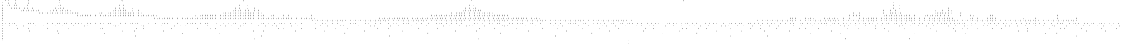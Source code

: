 digraph "DD" {
size = "7.5,10"
center = true;
edge [dir = none];
{ node [shape = plaintext];
  edge [style = invis];
  "CONST NODES" [style = invis];
" a0 " -> " a1 " -> " a2 " -> " a3 " -> " a4 " -> " a5 " -> " a6 " -> " a7 " -> " b0 " -> " b1 " -> " b2 " -> " b3 " -> " b4 " -> " b5 " -> " b6 " -> " b7 " -> "CONST NODES"; 
}
{ rank = same; node [shape = box]; edge [style = invis];
"  s0  " -> "  s1  " -> "  s2  " -> "  s3  " -> "  s4  " -> "  s5  " -> "  s6  " -> "  s7  " -> "  s8  "; }
{ rank = same; " a0 ";
"0x5e51" [label="a0"];
"0x5e43" [label="a0"];
"0x60f9" [label="a0"];
"0x5ecd" [label="a0"];
"0x6df0" [label="a0"];
"0x5e77" [label="a0"];
"0x5f83" [label="a0"];
"0x67f8" [label="a0"];
"0x6eef" [label="a0"];
}
{ rank = same; " a1 ";
"0x5ecc" [label="a1"];
"0x5e74" [label="a1"];
"0x6e70" [label="a1"];
"0x5e76" [label="a1"];
"0x5f82" [label="a1"];
"0x6def" [label="a1"];
"0x5f74" [label="a1"];
"0x67f7" [label="a1"];
"0x5ec6" [label="a1"];
"0x6d71" [label="a1"];
"0x60da" [label="a1"];
"0x6eee" [label="a1"];
"0x5e46" [label="a1"];
"0x67b9" [label="a1"];
"0x5e50" [label="a1"];
"0x60f8" [label="a1"];
}
{ rank = same; " a2 ";
"0x6789" [label="a2"];
"0x5ec0" [label="a2"];
"0x5e56" [label="a2"];
"0x6e6f" [label="a2"];
"0x6db0" [label="a2"];
"0x5ecb" [label="a2"];
"0x6d11" [label="a2"];
"0x67b8" [label="a2"];
"0x67d8" [label="a2"];
"0x5ec5" [label="a2"];
"0x6eaf" [label="a2"];
"0x60f7" [label="a2"];
"0x60e9" [label="a2"];
"0x5e71" [label="a2"];
"0x5e73" [label="a2"];
"0x60c2" [label="a2"];
"0x5f81" [label="a2"];
"0x5f73" [label="a2"];
"0x6dee" [label="a2"];
"0x67f6" [label="a2"];
"0x5f68" [label="a2"];
"0x60d9" [label="a2"];
"0x5e75" [label="a2"];
"0x6eed" [label="a2"];
"0x6d70" [label="a2"];
"0x5ec9" [label="a2"];
"0x6e2f" [label="a2"];
"0x5f7b" [label="a2"];
}
{ rank = same; " a3 ";
"0x6769" [label="a3"];
"0x5f6d" [label="a3"];
"0x6cd1" [label="a3"];
"0x60b2" [label="a3"];
"0x5f80" [label="a3"];
"0x5f60" [label="a3"];
"0x60c1" [label="a3"];
"0x6e4f" [label="a3"];
"0x6d90" [label="a3"];
"0x5ebf" [label="a3"];
"0x60e1" [label="a3"];
"0x60f0" [label="a3"];
"0x6ded" [label="a3"];
"0x6e8f" [label="a3"];
"0x67f5" [label="a3"];
"0x5f67" [label="a3"];
"0x67e7" [label="a3"];
"0x60d8" [label="a3"];
"0x6d40" [label="a3"];
"0x67a0" [label="a3"];
"0x5eca" [label="a3"];
"0x6eec" [label="a3"];
"0x6d6f" [label="a3"];
"0x5f7a" [label="a3"];
"0x6e2e" [label="a3"];
"0x60cd" [label="a3"];
"0x5ebc" [label="a3"];
"0x5ec8" [label="a3"];
"0x6788" [label="a3"];
"0x5f7e" [label="a3"];
"0x6e6e" [label="a3"];
"0x6daf" [label="a3"];
"0x5e80" [label="a3"];
"0x67b7" [label="a3"];
"0x5f72" [label="a3"];
"0x5ec2" [label="a3"];
"0x6d10" [label="a3"];
"0x6dcf" [label="a3"];
"0x67c8" [label="a3"];
"0x5ec4" [label="a3"];
"0x67d7" [label="a3"];
"0x6eae" [label="a3"];
"0x5f77" [label="a3"];
"0x60f6" [label="a3"];
"0x60e8" [label="a3"];
"0x6ece" [label="a3"];
"0x6e0f" [label="a3"];
"0x5ec7" [label="a3"];
}
{ rank = same; " a4 ";
"0x5f76" [label="a4"];
"0x60b1" [label="a4"];
"0x60dd" [label="a4"];
"0x6778" [label="a4"];
"0x60ec" [label="a4"];
"0x67df" [label="a4"];
"0x6787" [label="a4"];
"0x67ee" [label="a4"];
"0x5f6f" [label="a4"];
"0x6e5e" [label="a4"];
"0x6d9f" [label="a4"];
"0x6e6d" [label="a4"];
"0x6dae" [label="a4"];
"0x5f78" [label="a4"];
"0x5f71" [label="a4"];
"0x67b6" [label="a4"];
"0x6d0f" [label="a4"];
"0x5ede" [label="a4"];
"0x6dbf" [label="a4"];
"0x6dce" [label="a4"];
"0x67c7" [label="a4"];
"0x67d6" [label="a4"];
"0x5f66" [label="a4"];
"0x67ab" [label="a4"];
"0x6e9e" [label="a4"];
"0x6ead" [label="a4"];
"0x60d7" [label="a4"];
"0x5f7c" [label="a4"];
"0x6755" [label="a4"];
"0x60e7" [label="a4"];
"0x6ebe" [label="a4"];
"0x6dff" [label="a4"];
"0x6ecd" [label="a4"];
"0x6e0e" [label="a4"];
"0x5f5b" [label="a4"];
"0x5f6a" [label="a4"];
"0x60cc" [label="a4"];
"0x5f7d" [label="a4"];
"0x5f6c" [label="a4"];
"0x6768" [label="a4"];
"0x67c0" [label="a4"];
"0x67cf" [label="a4"];
"0x60c0" [label="a4"];
"0x5f5f" [label="a4"];
"0x6cd0" [label="a4"];
"0x6e3f" [label="a4"];
"0x6d28" [label="a4"];
"0x6d80" [label="a4"];
"0x6e4e" [label="a4"];
"0x6d8f" [label="a4"];
"0x60e0" [label="a4"];
"0x60ef" [label="a4"];
"0x6cf0" [label="a4"];
"0x60d2" [label="a4"];
"0x6d57" [label="a4"];
"0x5f63" [label="a4"];
"0x60f5" [label="a4"];
"0x6ca9" [label="a4"];
"0x60a8" [label="a4"];
"0x6e7f" [label="a4"];
"0x5f79" [label="a4"];
"0x6dec" [label="a4"];
"0x6e8e" [label="a4"];
"0x6dde" [label="a4"];
"0x60e4" [label="a4"];
"0x67f4" [label="a4"];
"0x60f3" [label="a4"];
"0x60c7" [label="a4"];
"0x67e6" [label="a4"];
"0x60b9" [label="a4"];
"0x5f7f" [label="a4"];
"0x6d3f" [label="a4"];
"0x5f75" [label="a4"];
"0x679f" [label="a4"];
"0x6eeb" [label="a4"];
"0x6edd" [label="a4"];
"0x6e1e" [label="a4"];
"0x6d6e" [label="a4"];
"0x6e2d" [label="a4"];
"0x6794" [label="a4"];
}
{ rank = same; " a5 ";
"0x60a2" [label="a5"];
"0x6e96" [label="a5"];
"0x6e3e" [label="a5"];
"0x6d7f" [label="a5"];
"0x6ccf" [label="a5"];
"0x6ea5" [label="a5"];
"0x6d27" [label="a5"];
"0x6e4d" [label="a5"];
"0x6d8e" [label="a5"];
"0x60cf" [label="a5"];
"0x60f2" [label="a5"];
"0x67c3" [label="a5"];
"0x67d2" [label="a5"];
"0x6eb6" [label="a5"];
"0x6df7" [label="a5"];
"0x6ce0" [label="a5"];
"0x60d1" [label="a5"];
"0x67b5" [label="a5"];
"0x6ec5" [label="a5"];
"0x6e06" [label="a5"];
"0x6cef" [label="a5"];
"0x6d56" [label="a5"];
"0x60dc" [label="a5"];
"0x6d1c" [label="a5"];
"0x60b5" [label="a5"];
"0x6799" [label="a5"];
"0x60c4" [label="a5"];
"0x6ca8" [label="a5"];
"0x6e7e" [label="a5"];
"0x6deb" [label="a5"];
"0x6e8d" [label="a5"];
"0x6ddd" [label="a5"];
"0x60e3" [label="a5"];
"0x60c6" [label="a5"];
"0x67aa" [label="a5"];
"0x67e5" [label="a5"];
"0x6d4b" [label="a5"];
"0x60ed" [label="a5"];
"0x6e37" [label="a5"];
"0x6d78" [label="a5"];
"0x678e" [label="a5"];
"0x6e46" [label="a5"];
"0x6d87" [label="a5"];
"0x6d3e" [label="a5"];
"0x60ac" [label="a5"];
"0x67bc" [label="a5"];
"0x67cb" [label="a5"];
"0x60e5" [label="a5"];
"0x6eea" [label="a5"];
"0x6edc" [label="a5"];
"0x6e1d" [label="a5"];
"0x6d6d" [label="a5"];
"0x60f1" [label="a5"];
"0x6e2c" [label="a5"];
"0x60ee" [label="a5"];
"0x6749" [label="a5"];
"0x6d33" [label="a5"];
"0x67b0" [label="a5"];
"0x6767" [label="a5"];
"0x6e77" [label="a5"];
"0x6e86" [label="a5"];
"0x60db" [label="a5"];
"0x6dd6" [label="a5"];
"0x60b0" [label="a5"];
"0x60bf" [label="a5"];
"0x6de5" [label="a5"];
"0x6777" [label="a5"];
"0x67de" [label="a5"];
"0x6786" [label="a5"];
"0x67ed" [label="a5"];
"0x6d62" [label="a5"];
"0x67a5" [label="a5"];
"0x6e5d" [label="a5"];
"0x6d9e" [label="a5"];
"0x6e6c" [label="a5"];
"0x6dad" [label="a5"];
"0x60eb" [label="a5"];
"0x60e2" [label="a5"];
"0x67e2" [label="a5"];
"0x675e" [label="a5"];
"0x67f1" [label="a5"];
"0x6ed5" [label="a5"];
"0x6e16" [label="a5"];
"0x6cff" [label="a5"];
"0x6ee4" [label="a5"];
"0x6dbe" [label="a5"];
"0x6e25" [label="a5"];
"0x6d0e" [label="a5"];
"0x60a7" [label="a5"];
"0x6dcd" [label="a5"];
"0x67f3" [label="a5"];
"0x67c6" [label="a5"];
"0x67d5" [label="a5"];
"0x60d4" [label="a5"];
"0x5fa4" [label="a5"];
"0x6e9d" [label="a5"];
"0x60b8" [label="a5"];
"0x6770" [label="a5"];
"0x6eac" [label="a5"];
"0x677f" [label="a5"];
"0x60d6" [label="a5"];
"0x6754" [label="a5"];
"0x60de" [label="a5"];
"0x679e" [label="a5"];
"0x60c9" [label="a5"];
"0x6e56" [label="a5"];
"0x6d97" [label="a5"];
"0x6ebd" [label="a5"];
"0x6dfe" [label="a5"];
"0x6e65" [label="a5"];
"0x6ecc" [label="a5"];
"0x6da6" [label="a5"];
"0x6e0d" [label="a5"];
"0x60f4" [label="a5"];
"0x6cbc" [label="a5"];
"0x60bc" [label="a5"];
"0x60cb" [label="a5"];
"0x6c91" [label="a5"];
"0x67db" [label="a5"];
"0x67ea" [label="a5"];
"0x6db7" [label="a5"];
"0x6dc6" [label="a5"];
"0x60ea" [label="a5"];
"0x60df" [label="a5"];
"0x67bf" [label="a5"];
"0x6793" [label="a5"];
"0x60e6" [label="a5"];
"0x67ce" [label="a5"];
}
{ rank = same; " a6 ";
"0x6ec1" [label="a6"];
"0x6e02" [label="a6"];
"0x6759" [label="a6"];
"0x6d26" [label="a6"];
"0x6cce" [label="a6"];
"0x67f2" [label="a6"];
"0x67a4" [label="a6"];
"0x67dc" [label="a6"];
"0x6e5c" [label="a6"];
"0x6cb2" [label="a6"];
"0x6d9d" [label="a6"];
"0x67e1" [label="a6"];
"0x6e6b" [label="a6"];
"0x6dac" [label="a6"];
"0x6e7a" [label="a6"];
"0x6e89" [label="a6"];
"0x6dd9" [label="a6"];
"0x6d55" [label="a6"];
"0x6de8" [label="a6"];
"0x67e8" [label="a6"];
"0x674e" [label="a6"];
"0x675d" [label="a6"];
"0x6d1b" [label="a6"];
"0x6ed4" [label="a6"];
"0x6e15" [label="a6"];
"0x676c" [label="a6"];
"0x6dbd" [label="a6"];
"0x6cfe" [label="a6"];
"0x6ee3" [label="a6"];
"0x6e24" [label="a6"];
"0x6d0d" [label="a6"];
"0x677b" [label="a6"];
"0x6dcc" [label="a6"];
"0x6d74" [label="a6"];
"0x6e42" [label="a6"];
"0x6d83" [label="a6"];
"0x67ba" [label="a6"];
"0x67ec" [label="a6"];
"0x6cc5" [label="a6"];
"0x67ca" [label="a6"];
"0x67d1" [label="a6"];
"0x6d4a" [label="a6"];
"0x6e9c" [label="a6"];
"0x679b" [label="a6"];
"0x6eab" [label="a6"];
"0x67be" [label="a6"];
"0x613a" [label="a6"];
"0x67c4" [label="a6"];
"0x6ed8" [label="a6"];
"0x6e19" [label="a6"];
"0x6ee7" [label="a6"];
"0x6e28" [label="a6"];
"0x6d3d" [label="a6"];
"0x679d" [label="a6"];
"0x67e9" [label="a6"];
"0x6e55" [label="a6"];
"0x6ebc" [label="a6"];
"0x6d96" [label="a6"];
"0x6dfd" [label="a6"];
"0x6e64" [label="a6"];
"0x6da5" [label="a6"];
"0x6ecb" [label="a6"];
"0x6e0c" [label="a6"];
"0x6e73" [label="a6"];
"0x6d21" [label="a6"];
"0x67cc" [label="a6"];
"0x6e82" [label="a6"];
"0x67d3" [label="a6"];
"0x6dd2" [label="a6"];
"0x6790" [label="a6"];
"0x6de1" [label="a6"];
"0x67bb" [label="a6"];
"0x6d6c" [label="a6"];
"0x67c5" [label="a6"];
"0x6db6" [label="a6"];
"0x6cf7" [label="a6"];
"0x6d32" [label="a6"];
"0x6dc5" [label="a6"];
"0x6d06" [label="a6"];
"0x6792" [label="a6"];
"0x6d50" [label="a6"];
"0x6c83" [label="a6"];
"0x6e59" [label="a6"];
"0x6d9a" [label="a6"];
"0x6d16" [label="a6"];
"0x67c1" [label="a6"];
"0x6e68" [label="a6"];
"0x6da9" [label="a6"];
"0x6776" [label="a6"];
"0x6785" [label="a6"];
"0x6e95" [label="a6"];
"0x6e3d" [label="a6"];
"0x6ea4" [label="a6"];
"0x6d7e" [label="a6"];
"0x6e4c" [label="a6"];
"0x6d8d" [label="a6"];
"0x6d61" [label="a6"];
"0x67eb" [label="a6"];
"0x67b2" [label="a6"];
"0x6ed1" [label="a6"];
"0x6e12" [label="a6"];
"0x6dea" [label="a6"];
"0x6dba" [label="a6"];
"0x6ee0" [label="a6"];
"0x6e21" [label="a6"];
"0x6dc9" [label="a6"];
"0x6ee9" [label="a6"];
"0x6d45" [label="a6"];
"0x6796" [label="a6"];
"0x67ef" [label="a6"];
"0x6eb5" [label="a6"];
"0x6df6" [label="a6"];
"0x67bd" [label="a6"];
"0x6cdf" [label="a6"];
"0x67b4" [label="a6"];
"0x6ec4" [label="a6"];
"0x6e05" [label="a6"];
"0x67c2" [label="a6"];
"0x6cee" [label="a6"];
"0x67c9" [label="a6"];
"0x67d0" [label="a6"];
"0x6d38" [label="a6"];
"0x6e33" [label="a6"];
"0x6e99" [label="a6"];
"0x6798" [label="a6"];
"0x6ea8" [label="a6"];
"0x67d9" [label="a6"];
"0x67a7" [label="a6"];
"0x6e7d" [label="a6"];
"0x6ca7" [label="a6"];
"0x6e8c" [label="a6"];
"0x678b" [label="a6"];
"0x6ddc" [label="a6"];
"0x6742" [label="a6"];
"0x6e52" [label="a6"];
"0x67a9" [label="a6"];
"0x6eb9" [label="a6"];
"0x6d93" [label="a6"];
"0x6d67" [label="a6"];
"0x6dfa" [label="a6"];
"0x67dd" [label="a6"];
"0x6e61" [label="a6"];
"0x6da2" [label="a6"];
"0x6ec8" [label="a6"];
"0x6e09" [label="a6"];
"0x67e3" [label="a6"];
"0x676f" [label="a6"];
"0x6d2d" [label="a6"];
"0x677e" [label="a6"];
"0x6e36" [label="a6"];
"0x678d" [label="a6"];
"0x6d77" [label="a6"];
"0x6e45" [label="a6"];
"0x6d86" [label="a6"];
"0x67f0" [label="a6"];
"0x6753" [label="a6"];
"0x6762" [label="a6"];
"0x6db3" [label="a6"];
"0x6c9c" [label="a6"];
"0x6dc2" [label="a6"];
"0x6d5c" [label="a6"];
"0x67da" [label="a6"];
"0x6cd8" [label="a6"];
"0x67ad" [label="a6"];
"0x6ce7" [label="a6"];
"0x6cbb" [label="a6"];
"0x67e4" [label="a6"];
"0x6edb" [label="a6"];
"0x6e1c" [label="a6"];
"0x6773" [label="a6"];
"0x6e2b" [label="a6"];
"0x6e92" [label="a6"];
"0x6782" [label="a6"];
"0x6c90" [label="a6"];
"0x6e3a" [label="a6"];
"0x6ea1" [label="a6"];
"0x6d7b" [label="a6"];
"0x6e49" [label="a6"];
"0x6d8a" [label="a6"];
"0x6748" [label="a6"];
"0x67af" [label="a6"];
"0x67e0" [label="a6"];
"0x6766" [label="a6"];
"0x6e76" [label="a6"];
"0x67cd" [label="a6"];
"0x6e85" [label="a6"];
"0x67d4" [label="a6"];
"0x6dd5" [label="a6"];
"0x6de4" [label="a6"];
"0x67a2" [label="a6"];
"0x6eb2" [label="a6"];
"0x6df3" [label="a6"];
}
{ rank = same; " a7 ";
"0x6daa" [label="a7"];
"0x6ea7" [label="a7"];
"0x6d82" [label="a7"];
"0x6d88" [label="a7"];
"0x6eb7" [label="a7"];
"0x6e35" [label="a7"];
"0x6d35" [label="a7"];
"0x6de6" [label="a7"];
"0x6e14" [label="a7"];
"0x6d95" [label="a7"];
"0x6e3c" [label="a7"];
"0x6dfc" [label="a7"];
"0x6d44" [label="a7"];
"0x6de2" [label="a7"];
"0x6d9c" [label="a7"];
"0x6ec0" [label="a7"];
"0x6e9f" [label="a7"];
"0x6db8" [label="a7"];
"0x6ec3" [label="a7"];
"0x6ddb" [label="a7"];
"0x6e53" [label="a7"];
"0x6e5a" [label="a7"];
"0x6ee2" [label="a7"];
"0x6df8" [label="a7"];
"0x6d37" [label="a7"];
"0x6dd0" [label="a7"];
"0x6e9a" [label="a7"];
"0x6db4" [label="a7"];
"0x6e01" [label="a7"];
"0x6c96" [label="a7"];
"0x6cfd" [label="a7"];
"0x6e04" [label="a7"];
"0x6d64" [label="a7"];
"0x6e23" [label="a7"];
"0x6d7d" [label="a7"];
"0x6d0c" [label="a7"];
"0x6e88" [label="a7"];
"0x6dc3" [label="a7"];
"0x6eb4" [label="a7"];
"0x6e8b" [label="a7"];
"0x6d89" [label="a7"];
"0x6d2a" [label="a7"];
"0x6e11" [label="a7"];
"0x6eba" [label="a7"];
"0x6d72" [label="a7"];
"0x6c89" [label="a7"];
"0x6dd8" [label="a7"];
"0x6d66" [label="a7"];
"0x6ee1" [label="a7"];
"0x6877" [label="a7"];
"0x6ea9" [label="a7"];
"0x6cb6" [label="a7"];
"0x6df5" [label="a7"];
"0x6e63" [label="a7"];
"0x6d2c" [label="a7"];
"0x6cd4" [label="a7"];
"0x6dfb" [label="a7"];
"0x6e6a" [label="a7"];
"0x6e97" [label="a7"];
"0x6e40" [label="a7"];
"0x6ce3" [label="a7"];
"0x6de3" [label="a7"];
"0x6da0" [label="a7"];
"0x6e47" [label="a7"];
"0x6d59" [label="a7"];
"0x6e20" [label="a7"];
"0x6d7a" [label="a7"];
"0x6ee6" [label="a7"];
"0x6da7" [label="a7"];
"0x6eb3" [label="a7"];
"0x6dc4" [label="a7"];
"0x6e31" [label="a7"];
"0x6dca" [label="a7"];
"0x6ed7" [label="a7"];
"0x6e39" [label="a7"];
"0x6d92" [label="a7"];
"0x6de0" [label="a7"];
"0x6d99" [label="a7"];
"0x6ebf" [label="a7"];
"0x6e1b" [label="a7"];
"0x6db5" [label="a7"];
"0x6ee5" [label="a7"];
"0x6ec2" [label="a7"];
"0x6d5b" [label="a7"];
"0x6ed0" [label="a7"];
"0x6e50" [label="a7"];
"0x6ea6" [label="a7"];
"0x6dc0" [label="a7"];
"0x6e57" [label="a7"];
"0x6df4" [label="a7"];
"0x6cba" [label="a7"];
"0x6cc9" [label="a7"];
"0x6e79" [label="a7"];
"0x6e13" [label="a7"];
"0x6db2" [label="a7"];
"0x6e00" [label="a7"];
"0x6c8f" [label="a7"];
"0x6ecf" [label="a7"];
"0x6cf6" [label="a7"];
"0x6e03" [label="a7"];
"0x6dda" [label="a7"];
"0x6e72" [label="a7"];
"0x6d05" [label="a7"];
"0x6e87" [label="a7"];
"0x6cad" [label="a7"];
"0x6e8a" [label="a7"];
"0x6e2a" [label="a7"];
"0x6d23" [label="a7"];
"0x6e34" [label="a7"];
"0x6dcb" [label="a7"];
"0x6d94" [label="a7"];
"0x6e3b" [label="a7"];
"0x6eda" [label="a7"];
"0x6e18" [label="a7"];
"0x6c82" [label="a7"];
"0x6d9b" [label="a7"];
"0x6e71" [label="a7"];
"0x6d7c" [label="a7"];
"0x6e22" [label="a7"];
"0x6dc1" [label="a7"];
"0x6dc7" [label="a7"];
"0x6e60" [label="a7"];
"0x6ed6" [label="a7"];
"0x6d25" [label="a7"];
"0x6e10" [label="a7"];
"0x6ccd" [label="a7"];
"0x6e67" [label="a7"];
"0x6e94" [label="a7"];
"0x6de9" [label="a7"];
"0x6e7c" [label="a7"];
"0x6d52" [label="a7"];
"0x6dd7" [label="a7"];
"0x6cfa" [label="a7"];
"0x6d09" [label="a7"];
"0x6cb1" [label="a7"];
"0x6e27" [label="a7"];
"0x6d18" [label="a7"];
"0x6cc0" [label="a7"];
"0x6e78" [label="a7"];
"0x6ddf" [label="a7"];
"0x6cde" [label="a7"];
"0x6dd3" [label="a7"];
"0x6e44" [label="a7"];
"0x6ced" [label="a7"];
"0x6e81" [label="a7"];
"0x6d54" [label="a7"];
"0x6d79" [label="a7"];
"0x6e1f" [label="a7"];
"0x6da4" [label="a7"];
"0x6e4b" [label="a7"];
"0x6e84" [label="a7"];
"0x6dbc" [label="a7"];
"0x6ea3" [label="a7"];
"0x6dab" [label="a7"];
"0x6ec7" [label="a7"];
"0x6ed3" [label="a7"];
"0x6d1a" [label="a7"];
"0x6eca" [label="a7"];
"0x6dc8" [label="a7"];
"0x6e62" [label="a7"];
"0x6e91" [label="a7"];
"0x6e69" [label="a7"];
"0x6ed9" [label="a7"];
"0x6db1" [label="a7"];
"0x6d47" [label="a7"];
"0x6d75" [label="a7"];
"0x6e1a" [label="a7"];
"0x6ca6" [label="a7"];
"0x6e54" [label="a7"];
"0x6e08" [label="a7"];
"0x6d84" [label="a7"];
"0x6e75" [label="a7"];
"0x6e5b" [label="a7"];
"0x6e0b" [label="a7"];
"0x6e30" [label="a7"];
"0x6cc4" [label="a7"];
"0x6d91" [label="a7"];
"0x6e38" [label="a7"];
"0x6e7b" [label="a7"];
"0x6d3a" [label="a7"];
"0x6c7b" [label="a7"];
"0x6d98" [label="a7"];
"0x6d49" [label="a7"];
"0x6db9" [label="a7"];
"0x6ea0" [label="a7"];
"0x6ed2" [label="a7"];
"0x6e29" [label="a7"];
"0x6d1e" [label="a7"];
"0x6d3c" [label="a7"];
"0x6de7" [label="a7"];
"0x6e17" [label="a7"];
"0x6dd4" [label="a7"];
"0x6e9b" [label="a7"];
"0x6ee8" [label="a7"];
"0x6cf3" [label="a7"];
"0x6c9b" [label="a7"];
"0x6edf" [label="a7"];
"0x6d02" [label="a7"];
"0x6d69" [label="a7"];
"0x6e74" [label="a7"];
"0x6879" [label="a7"];
"0x6d85" [label="a7"];
"0x6d20" [label="a7"];
"0x6d8b" [label="a7"];
"0x6eb8" [label="a7"];
"0x6d2f" [label="a7"];
"0x6e93" [label="a7"];
"0x6cd7" [label="a7"];
"0x6dd1" [label="a7"];
"0x6e41" [label="a7"];
"0x6ce6" [label="a7"];
"0x6e80" [label="a7"];
"0x6d4d" [label="a7"];
"0x6d76" [label="a7"];
"0x6e48" [label="a7"];
"0x6ede" [label="a7"];
"0x6da1" [label="a7"];
"0x6e83" [label="a7"];
"0x6eb1" [label="a7"];
"0x6da8" [label="a7"];
"0x6ec6" [label="a7"];
"0x6d6b" [label="a7"];
"0x6e26" [label="a7"];
"0x6d81" [label="a7"];
"0x6d13" [label="a7"];
"0x6ec9" [label="a7"];
"0x6eaa" [label="a7"];
"0x6e5f" [label="a7"];
"0x6e66" [label="a7"];
"0x6df9" [label="a7"];
"0x6d31" [label="a7"];
"0x6d73" [label="a7"];
"0x6e98" [label="a7"];
"0x6d4f" [label="a7"];
"0x6eb0" [label="a7"];
"0x6d5e" [label="a7"];
"0x6ea2" [label="a7"];
"0x6dbb" [label="a7"];
"0x6e51" [label="a7"];
"0x6df2" [label="a7"];
"0x6e07" [label="a7"];
"0x6d15" [label="a7"];
"0x6e58" [label="a7"];
"0x6e0a" [label="a7"];
"0x6e90" [label="a7"];
"0x6d8c" [label="a7"];
"0x6cdb" [label="a7"];
"0x6ebb" [label="a7"];
"0x6d42" [label="a7"];
"0x6e43" [label="a7"];
"0x6cea" [label="a7"];
"0x6df1" [label="a7"];
"0x6da3" [label="a7"];
"0x6e4a" [label="a7"];
"0x6d60" [label="a7"];
"0x6ca1" [label="a7"];
}
{ rank = same; " b0 ";
"0x68eb" [label="b0"];
"0x6d5f" [label="b0"];
"0x6b3a" [label="b0"];
"0x676b" [label="b0"];
"0x69d0" [label="b0"];
"0x692a" [label="b0"];
"0x677a" [label="b0"];
"0x69b7" [label="b0"];
"0x675c" [label="b0"];
"0x68a0" [label="b0"];
"0x674d" [label="b0"];
"0x6d51" [label="b0"];
"0x6cb5" [label="b0"];
"0x6ae1" [label="b0"];
"0x6ca5" [label="b0"];
"0x69e8" [label="b0"];
"0x68bf" [label="b0"];
"0x6d5a" [label="b0"];
"0x60a1" [label="b0"];
"0x6bed" [label="b0"];
"0x69c6" [label="b0"];
"0x6d24" [label="b0"];
"0x6cd6" [label="b0"];
"0x6af0" [label="b0"];
"0x67a6" [label="b0"];
"0x6d36" [label="b0"];
"0x6b2f" [label="b0"];
"0x691f" [label="b0"];
"0x676e" [label="b0"];
"0x60c5" [label="b0"];
"0x6ce5" [label="b0"];
"0x6d12" [label="b0"];
"0x60a6" [label="b0"];
"0x69e5" [label="b0"];
"0x698a" [label="b0"];
"0x677d" [label="b0"];
"0x678a" [label="b0"];
"0x6bde" [label="b0"];
"0x6b69" [label="b0"];
"0x6894" [label="b0"];
"0x6959" [label="b0"];
"0x697b" [label="b0"];
"0x69a6" [label="b0"];
"0x6c9a" [label="b0"];
"0x60b7" [label="b0"];
"0x6d4c" [label="b0"];
"0x69ad" [label="b0"];
"0x6cb9" [label="b0"];
"0x67b1" [label="b0"];
"0x6887" [label="b0"];
"0x5f5a" [label="b0"];
"0x67a1" [label="b0"];
"0x69cd" [label="b0"];
"0x6761" [label="b0"];
"0x6d1f" [label="b0"];
"0x69c1" [label="b0"];
"0x68d2" [label="b0"];
"0x6791" [label="b0"];
"0x6752" [label="b0"];
"0x6bc7" [label="b0"];
"0x6978" [label="b0"];
"0x679a" [label="b0"];
"0x5e72" [label="b0"];
"0x68b6" [label="b0"];
"0x6772" [label="b0"];
"0x6c7a" [label="b0"];
"0x6b5e" [label="b0"];
"0x6ce9" [label="b0"];
"0x6ba7" [label="b0"];
"0x6aa9" [label="b0"];
"0x6bae" [label="b0"];
"0x6991" [label="b0"];
"0x6bdb" [label="b0"];
"0x694e" [label="b0"];
"0x6902" [label="b0"];
"0x6d5d" [label="b0"];
"0x6c8e" [label="b0"];
"0x69ef" [label="b0"];
"0x6ada" [label="b0"];
"0x6911" [label="b0"];
"0x6bb8" [label="b0"];
"0x6cf9" [label="b0"];
"0x6d68" [label="b0"];
"0x6925" [label="b0"];
"0x6941" [label="b0"];
"0x6987" [label="b0"];
"0x6d08" [label="b0"];
"0x6ae9" [label="b0"];
"0x6d58" [label="b0"];
"0x678c" [label="b0"];
"0x6ccc" [label="b0"];
"0x6bce" [label="b0"];
"0x69be" [label="b0"];
"0x6747" [label="b0"];
"0x6741" [label="b0"];
"0x699a" [label="b0"];
"0x6b28" [label="b0"];
"0x679c" [label="b0"];
"0x69a1" [label="b0"];
"0x5f70" [label="b0"];
"0x6cb0" [label="b0"];
"0x6bb5" [label="b0"];
"0x6a9e" [label="b0"];
"0x68c9" [label="b0"];
"0x67ae" [label="b0"];
"0x6be6" [label="b0"];
"0x6abd" [label="b0"];
"0x6d22" [label="b0"];
"0x6cfc" [label="b0"];
"0x691a" [label="b0"];
"0x6795" [label="b0"];
"0x60af" [label="b0"];
"0x6bc4" [label="b0"];
"0x6d0b" [label="b0"];
"0x6936" [label="b0"];
"0x60d3" [label="b0"];
"0x60c3" [label="b0"];
"0x6d48" [label="b0"];
"0x6982" [label="b0"];
"0x5ec3" [label="b0"];
"0x6b1d" [label="b0"];
"0x6970" [label="b0"];
"0x6cd3" [label="b0"];
"0x698e" [label="b0"];
"0x6b88" [label="b0"];
"0x6be3" [label="b0"];
"0x6954" [label="b0"];
"0x6c95" [label="b0"];
"0x6a92" [label="b0"];
"0x6ce2" [label="b0"];
"0x6b57" [label="b0"];
"0x6b79" [label="b0"];
"0x6d43" [label="b0"];
"0x6ba4" [label="b0"];
"0x6d6a" [label="b0"];
"0x5ebe" [label="b0"];
"0x6cc3" [label="b0"];
"0x6bab" [label="b0"];
"0x69d9" [label="b0"];
"0x6d1d" [label="b0"];
"0x68fb" [label="b0"];
"0x678f" [label="b0"];
"0x6bcb" [label="b0"];
"0x6797" [label="b0"];
"0x6bbf" [label="b0"];
"0x6ad0" [label="b0"];
"0x690a" [label="b0"];
"0x6d65" [label="b0"];
"0x6cf2" [label="b0"];
"0x60b4" [label="b0"];
"0x6b76" [label="b0"];
"0x697f" [label="b0"];
"0x6965" [label="b0"];
"0x6c88" [label="b0"];
"0x5e4f" [label="b0"];
"0x6d01" [label="b0"];
"0x6ab4" [label="b0"];
"0x6d17" [label="b0"];
"0x5f62" [label="b0"];
"0x6949" [label="b0"];
"0x69d6" [label="b0"];
"0x6997" [label="b0"];
"0x60d0" [label="b0"];
"0x69ec" [label="b0"];
"0x6d2e" [label="b0"];
"0x6b4c" [label="b0"];
"0x6b8f" [label="b0"];
"0x699e" [label="b0"];
"0x6b00" [label="b0"];
"0x5e39" [label="b0"];
"0x693c" [label="b0"];
"0x5ebb" [label="b0"];
"0x6b0f" [label="b0"];
"0x6cf5" [label="b0"];
"0x6b85" [label="b0"];
"0x6b23" [label="b0"];
"0x6b3f" [label="b0"];
"0x6d04" [label="b0"];
"0x60d5" [label="b0"];
"0x6bbc" [label="b0"];
"0x68e3" [label="b0"];
"0x5f65" [label="b0"];
"0x6b98" [label="b0"];
"0x67ac" [label="b0"];
"0x6cc8" [label="b0"];
"0x6d53" [label="b0"];
"0x6b9f" [label="b0"];
"0x6cda" [label="b0"];
"0x68f2" [label="b0"];
"0x67b3" [label="b0"];
"0x6cac" [label="b0"];
"0x6d46" [label="b0"];
"0x6ac7" [label="b0"];
"0x6931" [label="b0"];
"0x6d30" [label="b0"];
"0x67a8" [label="b0"];
"0x6b18" [label="b0"];
"0x6781" [label="b0"];
"0x5e70" [label="b0"];
"0x6d39" [label="b0"];
"0x60c8" [label="b0"];
"0x6b34" [label="b0"];
"0x60ab" [label="b0"];
"0x69e0" [label="b0"];
"0x696b" [label="b0"];
"0x6d41" [label="b0"];
"0x6d19" [label="b0"];
"0x6b80" [label="b0"];
"0x5f6e" [label="b0"];
"0x6b6e" [label="b0"];
"0x60bb" [label="b0"];
"0x5f69" [label="b0"];
"0x6d29" [label="b0"];
"0x6a85" [label="b0"];
"0x6b8c" [label="b0"];
"0x6d63" [label="b0"];
"0x6cdd" [label="b0"];
"0x6b52" [label="b0"];
"0x6765" [label="b0"];
"0x6d4e" [label="b0"];
"0x6775" [label="b0"];
"0x6d14" [label="b0"];
"0x6cec" [label="b0"];
"0x6c81" [label="b0"];
"0x69c9" [label="b0"];
"0x6784" [label="b0"];
"0x6ca0" [label="b0"];
"0x6bd7" [label="b0"];
"0x6af9" [label="b0"];
"0x6758" [label="b0"];
"0x6cbf" [label="b0"];
"0x67a3" [label="b0"];
"0x6960" [label="b0"];
"0x5ec1" [label="b0"];
"0x6d3b" [label="b0"];
"0x6b08" [label="b0"];
"0x69a9" [label="b0"];
"0x60ca" [label="b0"];
"0x69b0" [label="b0"];
"0x68ab" [label="b0"];
"0x60be" [label="b0"];
"0x6b63" [label="b0"];
"0x6b7d" [label="b0"];
"0x69dd" [label="b0"];
"0x68dc" [label="b0"];
"0x6b47" [label="b0"];
"0x60ce" [label="b0"];
"0x5f6b" [label="b0"];
"0x6d2b" [label="b0"];
"0x69ba" [label="b0"];
"0x6bd4" [label="b0"];
"0x6d34" [label="b0"];
"0x6b95" [label="b0"];
"0x5f5e" [label="b0"];
"0x6bea" [label="b0"];
"0x6b9c" [label="b0"];
}
{ rank = same; " b1 ";
"0x6b1c" [label="b1"];
"0x6ce1" [label="b1"];
"0x675b" [label="b1"];
"0x689f" [label="b1"];
"0x6771" [label="b1"];
"0x674c" [label="b1"];
"0x6cb4" [label="b1"];
"0x6ae0" [label="b1"];
"0x6ca4" [label="b1"];
"0x68be" [label="b1"];
"0x60a0" [label="b1"];
"0x6b51" [label="b1"];
"0x6b17" [label="b1"];
"0x6924" [label="b1"];
"0x6aef" [label="b1"];
"0x6cd9" [label="b1"];
"0x696f" [label="b1"];
"0x6b3e" [label="b1"];
"0x60a5" [label="b1"];
"0x5e6f" [label="b1"];
"0x6779" [label="b1"];
"0x6893" [label="b1"];
"0x6b2e" [label="b1"];
"0x6c99" [label="b1"];
"0x6cb8" [label="b1"];
"0x6886" [label="b1"];
"0x5f59" [label="b1"];
"0x6b62" [label="b1"];
"0x6760" [label="b1"];
"0x6d00" [label="b1"];
"0x68d1" [label="b1"];
"0x6751" [label="b1"];
"0x68b5" [label="b1"];
"0x6c79" [label="b1"];
"0x6aa8" [label="b1"];
"0x6b5d" [label="b1"];
"0x6901" [label="b1"];
"0x6c8d" [label="b1"];
"0x6cdc" [label="b1"];
"0x6b27" [label="b1"];
"0x6ad9" [label="b1"];
"0x6910" [label="b1"];
"0x5f61" [label="b1"];
"0x694d" [label="b1"];
"0x6b39" [label="b1"];
"0x6ae8" [label="b1"];
"0x6ccb" [label="b1"];
"0x6746" [label="b1"];
"0x6740" [label="b1"];
"0x6cd5" [label="b1"];
"0x677c" [label="b1"];
"0x6caf" [label="b1"];
"0x5f64" [label="b1"];
"0x6a9d" [label="b1"];
"0x6948" [label="b1"];
"0x68c8" [label="b1"];
"0x6abc" [label="b1"];
"0x6d0a" [label="b1"];
"0x60ae" [label="b1"];
"0x6b22" [label="b1"];
"0x696a" [label="b1"];
"0x6d03" [label="b1"];
"0x5ebd" [label="b1"];
"0x6c94" [label="b1"];
"0x6a91" [label="b1"];
"0x6cc2" [label="b1"];
"0x68fa" [label="b1"];
"0x6acf" [label="b1"];
"0x6909" [label="b1"];
"0x6ceb" [label="b1"];
"0x6958" [label="b1"];
"0x6c87" [label="b1"];
"0x6ab3" [label="b1"];
"0x60b6" [label="b1"];
"0x6cd2" [label="b1"];
"0x6935" [label="b1"];
"0x6aff" [label="b1"];
"0x676a" [label="b1"];
"0x6780" [label="b1"];
"0x5eba" [label="b1"];
"0x6b0e" [label="b1"];
"0x6cf8" [label="b1"];
"0x6b4b" [label="b1"];
"0x691e" [label="b1"];
"0x5e3a" [label="b1"];
"0x6783" [label="b1"];
"0x60bd" [label="b1"];
"0x6d07" [label="b1"];
"0x6cf1" [label="b1"];
"0x68e2" [label="b1"];
"0x6cc7" [label="b1"];
"0x6ce4" [label="b1"];
"0x6774" [label="b1"];
"0x6953" [label="b1"];
"0x6919" [label="b1"];
"0x68f1" [label="b1"];
"0x6cab" [label="b1"];
"0x6b46" [label="b1"];
"0x6ac6" [label="b1"];
"0x6940" [label="b1"];
"0x6b68" [label="b1"];
"0x60aa" [label="b1"];
"0x6a84" [label="b1"];
"0x6930" [label="b1"];
"0x676d" [label="b1"];
"0x6764" [label="b1"];
"0x6964" [label="b1"];
"0x6c80" [label="b1"];
"0x6cfb" [label="b1"];
"0x6c9f" [label="b1"];
"0x6b6d" [label="b1"];
"0x6af8" [label="b1"];
"0x6757" [label="b1"];
"0x6cbe" [label="b1"];
"0x6ce8" [label="b1"];
"0x6b07" [label="b1"];
"0x68aa" [label="b1"];
"0x6b56" [label="b1"];
"0x695f" [label="b1"];
"0x60ba" [label="b1"];
"0x6cf4" [label="b1"];
"0x60b3" [label="b1"];
"0x6929" [label="b1"];
"0x68db" [label="b1"];
"0x693b" [label="b1"];
"0x5f5d" [label="b1"];
"0x6b33" [label="b1"];
"0x68ea" [label="b1"];
}
{ rank = same; " b2 ";
"0x6ca3" [label="b2"];
"0x68bd" [label="b2"];
"0x609f" [label="b2"];
"0x6afe" [label="b2"];
"0x6caa" [label="b2"];
"0x60a4" [label="b2"];
"0x675f" [label="b2"];
"0x6756" [label="b2"];
"0x6cc6" [label="b2"];
"0x6af7" [label="b2"];
"0x6892" [label="b2"];
"0x68e1" [label="b2"];
"0x6c98" [label="b2"];
"0x6885" [label="b2"];
"0x5f58" [label="b2"];
"0x68d0" [label="b2"];
"0x6750" [label="b2"];
"0x68da" [label="b2"];
"0x68b4" [label="b2"];
"0x6c78" [label="b2"];
"0x6aa7" [label="b2"];
"0x6c8c" [label="b2"];
"0x6908" [label="b2"];
"0x675a" [label="b2"];
"0x6cca" [label="b2"];
"0x6745" [label="b2"];
"0x673f" [label="b2"];
"0x6cc1" [label="b2"];
"0x6a9c" [label="b2"];
"0x68c7" [label="b2"];
"0x6abb" [label="b2"];
"0x60a9" [label="b2"];
"0x68f0" [label="b2"];
"0x6c93" [label="b2"];
"0x6a90" [label="b2"];
"0x6adf" [label="b2"];
"0x6ace" [label="b2"];
"0x6ad8" [label="b2"];
"0x68e9" [label="b2"];
"0x6c86" [label="b2"];
"0x6cb3" [label="b2"];
"0x6ab2" [label="b2"];
"0x6cbd" [label="b2"];
"0x6b06" [label="b2"];
"0x6763" [label="b2"];
"0x60ad" [label="b2"];
"0x5e3b" [label="b2"];
"0x5eb9" [label="b2"];
"0x6900" [label="b2"];
"0x6ac5" [label="b2"];
"0x6b0d" [label="b2"];
"0x6cb7" [label="b2"];
"0x6aee" [label="b2"];
"0x68f9" [label="b2"];
"0x6a83" [label="b2"];
"0x6cae" [label="b2"];
"0x6c7f" [label="b2"];
"0x6c9e" [label="b2"];
"0x5f5c" [label="b2"];
"0x6ae7" [label="b2"];
"0x68a9" [label="b2"];
"0x690f" [label="b2"];
"0x689e" [label="b2"];
"0x674b" [label="b2"];
}
{ rank = same; " b3 ";
"0x6891" [label="b3"];
"0x6884" [label="b3"];
"0x68c6" [label="b3"];
"0x6c77" [label="b3"];
"0x6aa6" [label="b3"];
"0x5f57" [label="b3"];
"0x6c8b" [label="b3"];
"0x6ca2" [label="b3"];
"0x6744" [label="b3"];
"0x673e" [label="b3"];
"0x6c97" [label="b3"];
"0x6a9b" [label="b3"];
"0x6a8f" [label="b3"];
"0x6c85" [label="b3"];
"0x6ac4" [label="b3"];
"0x6c9d" [label="b3"];
"0x6c92" [label="b3"];
"0x674a" [label="b3"];
"0x68bc" [label="b3"];
"0x674f" [label="b3"];
"0x6acd" [label="b3"];
"0x60a3" [label="b3"];
"0x68b3" [label="b3"];
"0x5e3c" [label="b3"];
"0x6a82" [label="b3"];
"0x6c7e" [label="b3"];
"0x68a8" [label="b3"];
"0x68cf" [label="b3"];
"0x6aba" [label="b3"];
"0x689d" [label="b3"];
"0x609e" [label="b3"];
"0x6ab1" [label="b3"];
}
{ rank = same; " b4 ";
"0x6c84" [label="b4"];
"0x6890" [label="b4"];
"0x6883" [label="b4"];
"0x6743" [label="b4"];
"0x689c" [label="b4"];
"0x6c76" [label="b4"];
"0x6c8a" [label="b4"];
"0x673d" [label="b4"];
"0x6a8e" [label="b4"];
"0x6a9a" [label="b4"];
"0x6aa5" [label="b4"];
"0x5e3d" [label="b4"];
"0x6a81" [label="b4"];
"0x609d" [label="b4"];
"0x6c7d" [label="b4"];
"0x68a7" [label="b4"];
}
{ rank = same; " b5 ";
"0x6882" [label="b5"];
"0x6c75" [label="b5"];
"0x6c7c" [label="b5"];
"0x673c" [label="b5"];
"0x6a8d" [label="b5"];
"0x5e3e" [label="b5"];
"0x6a80" [label="b5"];
"0x688f" [label="b5"];
}
{ rank = same; " b6 ";
"0x6881" [label="b6"];
"0x6a7f" [label="b6"];
"0x5e3f" [label="b6"];
"0x6c74" [label="b6"];
}
{ rank = same; " b7 ";
"0x5e40" [label="b7"];
}
{ rank = same; "CONST NODES";
{ node [shape = box]; "0x5e2d";
}
}
"  s0  " -> "0x5e43" [style = dotted];
"  s1  " -> "0x5e51" [style = solid];
"  s2  " -> "0x5e77" [style = solid];
"  s3  " -> "0x5ecd" [style = solid];
"  s4  " -> "0x5f83" [style = solid];
"  s5  " -> "0x60f9" [style = solid];
"  s6  " -> "0x67f8" [style = solid];
"  s7  " -> "0x6df0" [style = solid];
"  s8  " -> "0x6eef" [style = solid];
"0x5e51" -> "0x5e50";
"0x5e51" -> "0x5e46" [style = dotted];
"0x5e43" -> "0x5e39";
"0x5e43" -> "0x5e39" [style = dotted];
"0x60f9" -> "0x60da";
"0x60f9" -> "0x60f8" [style = dashed];
"0x5ecd" -> "0x5ec6";
"0x5ecd" -> "0x5ecc" [style = dashed];
"0x6df0" -> "0x6d71";
"0x6df0" -> "0x6def" [style = dashed];
"0x5e77" -> "0x5e74";
"0x5e77" -> "0x5e76" [style = dashed];
"0x5f83" -> "0x5f74";
"0x5f83" -> "0x5f82" [style = dashed];
"0x67f8" -> "0x67b9";
"0x67f8" -> "0x67f7" [style = dashed];
"0x6eef" -> "0x6e70";
"0x6eef" -> "0x6eee" [style = dashed];
"0x5ecc" -> "0x5ec9";
"0x5ecc" -> "0x5ecb" [style = dashed];
"0x5e74" -> "0x5e71";
"0x5e74" -> "0x5e73" [style = dashed];
"0x6e70" -> "0x6e2f";
"0x6e70" -> "0x6e6f" [style = dashed];
"0x5e76" -> "0x5e75";
"0x5e76" -> "0x5e56" [style = dotted];
"0x5f82" -> "0x5f7b";
"0x5f82" -> "0x5f81" [style = dashed];
"0x6def" -> "0x6db0";
"0x6def" -> "0x6dee" [style = dashed];
"0x5f74" -> "0x5f68";
"0x5f74" -> "0x5f73" [style = dashed];
"0x67f7" -> "0x67d8";
"0x67f7" -> "0x67f6" [style = dashed];
"0x5ec6" -> "0x5ec0";
"0x5ec6" -> "0x5ec5" [style = dashed];
"0x6d71" -> "0x6d11";
"0x6d71" -> "0x6d70" [style = dashed];
"0x60da" -> "0x60c2";
"0x60da" -> "0x60d9" [style = dashed];
"0x6eee" -> "0x6eaf";
"0x6eee" -> "0x6eed" [style = dashed];
"0x5e46" -> "0x5e3a";
"0x5e46" -> "0x5e3a" [style = dotted];
"0x67b9" -> "0x6789";
"0x67b9" -> "0x67b8" [style = dashed];
"0x5e50" -> "0x5e4f";
"0x5e50" -> "0x5e4f" [style = dotted];
"0x60f8" -> "0x60e9";
"0x60f8" -> "0x60f7" [style = dashed];
"0x6789" -> "0x6769";
"0x6789" -> "0x6788" [style = dashed];
"0x5ec0" -> "0x5ebc";
"0x5ec0" -> "0x5ebf" [style = dashed];
"0x5e56" -> "0x5e3b";
"0x5e56" -> "0x5e3b" [style = dotted];
"0x6e6f" -> "0x6e4f";
"0x6e6f" -> "0x6e6e" [style = dashed];
"0x6db0" -> "0x6d90";
"0x6db0" -> "0x6daf" [style = dashed];
"0x5ecb" -> "0x5eca";
"0x5ecb" -> "0x5e80" [style = dotted];
"0x6d11" -> "0x6cd1";
"0x6d11" -> "0x6d10" [style = dashed];
"0x67b8" -> "0x67a0";
"0x67b8" -> "0x67b7" [style = dashed];
"0x67d8" -> "0x67c8";
"0x67d8" -> "0x67d7" [style = dashed];
"0x5ec5" -> "0x5ec2";
"0x5ec5" -> "0x5ec4" [style = dashed];
"0x6eaf" -> "0x6e8f";
"0x6eaf" -> "0x6eae" [style = dashed];
"0x60f7" -> "0x60f0";
"0x60f7" -> "0x60f6" [style = dashed];
"0x60e9" -> "0x60e1";
"0x60e9" -> "0x60e8" [style = dashed];
"0x5e71" -> "0x5e70";
"0x5e71" -> "0x5e70" [style = dotted];
"0x5e73" -> "0x5e72";
"0x5e73" -> "0x5e72" [style = dotted];
"0x60c2" -> "0x60b2";
"0x60c2" -> "0x60c1" [style = dashed];
"0x5f81" -> "0x5f7e";
"0x5f81" -> "0x5f80" [style = dashed];
"0x5f73" -> "0x5f6d";
"0x5f73" -> "0x5f72" [style = dashed];
"0x6dee" -> "0x6dcf";
"0x6dee" -> "0x6ded" [style = dashed];
"0x67f6" -> "0x67e7";
"0x67f6" -> "0x67f5" [style = dashed];
"0x5f68" -> "0x5f60";
"0x5f68" -> "0x5f67" [style = dashed];
"0x60d9" -> "0x60cd";
"0x60d9" -> "0x60d8" [style = dashed];
"0x5e75" -> "0x5e6f";
"0x5e75" -> "0x5e6f" [style = dotted];
"0x6eed" -> "0x6ece";
"0x6eed" -> "0x6eec" [style = dashed];
"0x6d70" -> "0x6d40";
"0x6d70" -> "0x6d6f" [style = dashed];
"0x5ec9" -> "0x5ec7";
"0x5ec9" -> "0x5ec8" [style = dashed];
"0x6e2f" -> "0x6e0f";
"0x6e2f" -> "0x6e2e" [style = dashed];
"0x5f7b" -> "0x5f77";
"0x5f7b" -> "0x5f7a" [style = dashed];
"0x6769" -> "0x6755";
"0x6769" -> "0x6768" [style = dashed];
"0x5f6d" -> "0x5f6a";
"0x5f6d" -> "0x5f6c" [style = dashed];
"0x6cd1" -> "0x6ca9";
"0x6cd1" -> "0x6cd0" [style = dashed];
"0x60b2" -> "0x60a8";
"0x60b2" -> "0x60b1" [style = dashed];
"0x5f80" -> "0x5f7f";
"0x5f80" -> "0x5ede" [style = dotted];
"0x5f60" -> "0x5f5b";
"0x5f60" -> "0x5f5f" [style = dashed];
"0x60c1" -> "0x60b9";
"0x60c1" -> "0x60c0" [style = dashed];
"0x6e4f" -> "0x6e3f";
"0x6e4f" -> "0x6e4e" [style = dashed];
"0x6d90" -> "0x6d80";
"0x6d90" -> "0x6d8f" [style = dashed];
"0x5ebf" -> "0x5ebe";
"0x5ebf" -> "0x5ebe" [style = dotted];
"0x60e1" -> "0x60dd";
"0x60e1" -> "0x60e0" [style = dashed];
"0x60f0" -> "0x60ec";
"0x60f0" -> "0x60ef" [style = dashed];
"0x6ded" -> "0x6dde";
"0x6ded" -> "0x6dec" [style = dashed];
"0x6e8f" -> "0x6e7f";
"0x6e8f" -> "0x6e8e" [style = dashed];
"0x67f5" -> "0x67ee";
"0x67f5" -> "0x67f4" [style = dashed];
"0x5f67" -> "0x5f63";
"0x5f67" -> "0x5f66" [style = dashed];
"0x67e7" -> "0x67df";
"0x67e7" -> "0x67e6" [style = dashed];
"0x60d8" -> "0x60d2";
"0x60d8" -> "0x60d7" [style = dashed];
"0x6d40" -> "0x6d28";
"0x6d40" -> "0x6d3f" [style = dashed];
"0x67a0" -> "0x6794";
"0x67a0" -> "0x679f" [style = dashed];
"0x5eca" -> "0x5eb9";
"0x5eca" -> "0x5eb9" [style = dotted];
"0x6eec" -> "0x6edd";
"0x6eec" -> "0x6eeb" [style = dashed];
"0x6d6f" -> "0x6d57";
"0x6d6f" -> "0x6d6e" [style = dashed];
"0x5f7a" -> "0x5f78";
"0x5f7a" -> "0x5f79" [style = dashed];
"0x6e2e" -> "0x6e1e";
"0x6e2e" -> "0x6e2d" [style = dashed];
"0x60cd" -> "0x60c7";
"0x60cd" -> "0x60cc" [style = dashed];
"0x5ebc" -> "0x5ebb";
"0x5ebc" -> "0x5ebb" [style = dotted];
"0x5ec8" -> "0x5ebd";
"0x5ec8" -> "0x5ebd" [style = dotted];
"0x6788" -> "0x6778";
"0x6788" -> "0x6787" [style = dashed];
"0x5f7e" -> "0x5f7c";
"0x5f7e" -> "0x5f7d" [style = dashed];
"0x6e6e" -> "0x6e5e";
"0x6e6e" -> "0x6e6d" [style = dashed];
"0x6daf" -> "0x6d9f";
"0x6daf" -> "0x6dae" [style = dashed];
"0x5e80" -> "0x5e3c";
"0x5e80" -> "0x5e3c" [style = dotted];
"0x67b7" -> "0x67ab";
"0x67b7" -> "0x67b6" [style = dashed];
"0x5f72" -> "0x5f6f";
"0x5f72" -> "0x5f71" [style = dashed];
"0x5ec2" -> "0x5ec1";
"0x5ec2" -> "0x5ec1" [style = dotted];
"0x6d10" -> "0x6cf0";
"0x6d10" -> "0x6d0f" [style = dashed];
"0x6dcf" -> "0x6dbf";
"0x6dcf" -> "0x6dce" [style = dashed];
"0x67c8" -> "0x67c0";
"0x67c8" -> "0x67c7" [style = dashed];
"0x5ec4" -> "0x5ec3";
"0x5ec4" -> "0x5ec3" [style = dotted];
"0x67d7" -> "0x67cf";
"0x67d7" -> "0x67d6" [style = dashed];
"0x6eae" -> "0x6e9e";
"0x6eae" -> "0x6ead" [style = dashed];
"0x5f77" -> "0x5f75";
"0x5f77" -> "0x5f76" [style = dashed];
"0x60f6" -> "0x60f3";
"0x60f6" -> "0x60f5" [style = dashed];
"0x60e8" -> "0x60e4";
"0x60e8" -> "0x60e7" [style = dashed];
"0x6ece" -> "0x6ebe";
"0x6ece" -> "0x6ecd" [style = dashed];
"0x6e0f" -> "0x6dff";
"0x6e0f" -> "0x6e0e" [style = dashed];
"0x5ec7" -> "0x5eba";
"0x5ec7" -> "0x5eba" [style = dotted];
"0x5f76" -> "0x5f5d";
"0x5f76" -> "0x5f5d" [style = dotted];
"0x60b1" -> "0x60ac";
"0x60b1" -> "0x60b0" [style = dashed];
"0x60dd" -> "0x60db";
"0x60dd" -> "0x60dc" [style = dashed];
"0x6778" -> "0x6770";
"0x6778" -> "0x6777" [style = dashed];
"0x60ec" -> "0x60ea";
"0x60ec" -> "0x60eb" [style = dashed];
"0x67df" -> "0x67db";
"0x67df" -> "0x67de" [style = dashed];
"0x6787" -> "0x677f";
"0x6787" -> "0x6786" [style = dashed];
"0x67ee" -> "0x67ea";
"0x67ee" -> "0x67ed" [style = dashed];
"0x5f6f" -> "0x5f6e";
"0x5f6f" -> "0x5f6e" [style = dotted];
"0x6e5e" -> "0x6e56";
"0x6e5e" -> "0x6e5d" [style = dashed];
"0x6d9f" -> "0x6d97";
"0x6d9f" -> "0x6d9e" [style = dashed];
"0x6e6d" -> "0x6e65";
"0x6e6d" -> "0x6e6c" [style = dashed];
"0x6dae" -> "0x6da6";
"0x6dae" -> "0x6dad" [style = dashed];
"0x5f78" -> "0x5f61";
"0x5f78" -> "0x5f61" [style = dotted];
"0x5f71" -> "0x5f70";
"0x5f71" -> "0x5f70" [style = dotted];
"0x67b6" -> "0x67b0";
"0x67b6" -> "0x67b5" [style = dashed];
"0x6d0f" -> "0x6cff";
"0x6d0f" -> "0x6d0e" [style = dashed];
"0x5ede" -> "0x5e3d";
"0x5ede" -> "0x5e3d" [style = dotted];
"0x6dbf" -> "0x6db7";
"0x6dbf" -> "0x6dbe" [style = dashed];
"0x6dce" -> "0x6dc6";
"0x6dce" -> "0x6dcd" [style = dashed];
"0x67c7" -> "0x67c3";
"0x67c7" -> "0x67c6" [style = dashed];
"0x67d6" -> "0x67d2";
"0x67d6" -> "0x67d5" [style = dashed];
"0x5f66" -> "0x5f65";
"0x5f66" -> "0x5f65" [style = dotted];
"0x67ab" -> "0x67a5";
"0x67ab" -> "0x67aa" [style = dashed];
"0x6e9e" -> "0x6e96";
"0x6e9e" -> "0x6e9d" [style = dashed];
"0x6ead" -> "0x6ea5";
"0x6ead" -> "0x6eac" [style = dashed];
"0x60d7" -> "0x60d4";
"0x60d7" -> "0x60d6" [style = dashed];
"0x5f7c" -> "0x5f58";
"0x5f7c" -> "0x5f58" [style = dotted];
"0x6755" -> "0x6749";
"0x6755" -> "0x6754" [style = dashed];
"0x60e7" -> "0x60e5";
"0x60e7" -> "0x60e6" [style = dashed];
"0x6ebe" -> "0x6eb6";
"0x6ebe" -> "0x6ebd" [style = dashed];
"0x6dff" -> "0x6df7";
"0x6dff" -> "0x6dfe" [style = dashed];
"0x6ecd" -> "0x6ec5";
"0x6ecd" -> "0x6ecc" [style = dashed];
"0x6e0e" -> "0x6e06";
"0x6e0e" -> "0x6e0d" [style = dashed];
"0x5f5b" -> "0x5f5a";
"0x5f5b" -> "0x5f5a" [style = dotted];
"0x5f6a" -> "0x5f69";
"0x5f6a" -> "0x5f69" [style = dotted];
"0x60cc" -> "0x60c9";
"0x60cc" -> "0x60cb" [style = dashed];
"0x5f7d" -> "0x5f5c";
"0x5f7d" -> "0x5f5c" [style = dotted];
"0x5f6c" -> "0x5f6b";
"0x5f6c" -> "0x5f6b" [style = dotted];
"0x6768" -> "0x675e";
"0x6768" -> "0x6767" [style = dashed];
"0x67c0" -> "0x67bc";
"0x67c0" -> "0x67bf" [style = dashed];
"0x67cf" -> "0x67cb";
"0x67cf" -> "0x67ce" [style = dashed];
"0x60c0" -> "0x60bc";
"0x60c0" -> "0x60bf" [style = dashed];
"0x5f5f" -> "0x5f5e";
"0x5f5f" -> "0x5f5e" [style = dotted];
"0x6cd0" -> "0x6cbc";
"0x6cd0" -> "0x6ccf" [style = dashed];
"0x6e3f" -> "0x6e37";
"0x6e3f" -> "0x6e3e" [style = dashed];
"0x6d28" -> "0x6d1c";
"0x6d28" -> "0x6d27" [style = dashed];
"0x6d80" -> "0x6d78";
"0x6d80" -> "0x6d7f" [style = dashed];
"0x6e4e" -> "0x6e46";
"0x6e4e" -> "0x6e4d" [style = dashed];
"0x6d8f" -> "0x6d87";
"0x6d8f" -> "0x6d8e" [style = dashed];
"0x60e0" -> "0x60de";
"0x60e0" -> "0x60df" [style = dashed];
"0x60ef" -> "0x60ed";
"0x60ef" -> "0x60ee" [style = dashed];
"0x6cf0" -> "0x6ce0";
"0x6cf0" -> "0x6cef" [style = dashed];
"0x60d2" -> "0x60cf";
"0x60d2" -> "0x60d1" [style = dashed];
"0x6d57" -> "0x6d4b";
"0x6d57" -> "0x6d56" [style = dashed];
"0x5f63" -> "0x5f62";
"0x5f63" -> "0x5f62" [style = dotted];
"0x60f5" -> "0x60f4";
"0x60f5" -> "0x5fa4" [style = dotted];
"0x6ca9" -> "0x6c91";
"0x6ca9" -> "0x6ca8" [style = dashed];
"0x60a8" -> "0x60a2";
"0x60a8" -> "0x60a7" [style = dashed];
"0x6e7f" -> "0x6e77";
"0x6e7f" -> "0x6e7e" [style = dashed];
"0x5f79" -> "0x5f64";
"0x5f79" -> "0x5f64" [style = dotted];
"0x6dec" -> "0x6de5";
"0x6dec" -> "0x6deb" [style = dashed];
"0x6e8e" -> "0x6e86";
"0x6e8e" -> "0x6e8d" [style = dashed];
"0x6dde" -> "0x6dd6";
"0x6dde" -> "0x6ddd" [style = dashed];
"0x60e4" -> "0x60e2";
"0x60e4" -> "0x60e3" [style = dashed];
"0x67f4" -> "0x67f1";
"0x67f4" -> "0x67f3" [style = dashed];
"0x60f3" -> "0x60f1";
"0x60f3" -> "0x60f2" [style = dashed];
"0x60c7" -> "0x60c4";
"0x60c7" -> "0x60c6" [style = dashed];
"0x67e6" -> "0x67e2";
"0x67e6" -> "0x67e5" [style = dashed];
"0x60b9" -> "0x60b5";
"0x60b9" -> "0x60b8" [style = dashed];
"0x5f7f" -> "0x5f57";
"0x5f7f" -> "0x5f57" [style = dotted];
"0x6d3f" -> "0x6d33";
"0x6d3f" -> "0x6d3e" [style = dashed];
"0x5f75" -> "0x5f59";
"0x5f75" -> "0x5f59" [style = dotted];
"0x679f" -> "0x6799";
"0x679f" -> "0x679e" [style = dashed];
"0x6eeb" -> "0x6ee4";
"0x6eeb" -> "0x6eea" [style = dashed];
"0x6edd" -> "0x6ed5";
"0x6edd" -> "0x6edc" [style = dashed];
"0x6e1e" -> "0x6e16";
"0x6e1e" -> "0x6e1d" [style = dashed];
"0x6d6e" -> "0x6d62";
"0x6d6e" -> "0x6d6d" [style = dashed];
"0x6e2d" -> "0x6e25";
"0x6e2d" -> "0x6e2c" [style = dashed];
"0x6794" -> "0x678e";
"0x6794" -> "0x6793" [style = dashed];
"0x60a2" -> "0x60a1";
"0x60a2" -> "0x60a1" [style = dotted];
"0x6e96" -> "0x6e92";
"0x6e96" -> "0x6e95" [style = dashed];
"0x6e3e" -> "0x6e3a";
"0x6e3e" -> "0x6e3d" [style = dashed];
"0x6d7f" -> "0x6d7b";
"0x6d7f" -> "0x6d7e" [style = dashed];
"0x6ccf" -> "0x6cc5";
"0x6ccf" -> "0x6cce" [style = dashed];
"0x6ea5" -> "0x6ea1";
"0x6ea5" -> "0x6ea4" [style = dashed];
"0x6d27" -> "0x6d21";
"0x6d27" -> "0x6d26" [style = dashed];
"0x6e4d" -> "0x6e49";
"0x6e4d" -> "0x6e4c" [style = dashed];
"0x6d8e" -> "0x6d8a";
"0x6d8e" -> "0x6d8d" [style = dashed];
"0x60cf" -> "0x60ce";
"0x60cf" -> "0x60ce" [style = dotted];
"0x60f2" -> "0x60a3";
"0x60f2" -> "0x60a3" [style = dotted];
"0x67c3" -> "0x67c1";
"0x67c3" -> "0x67c2" [style = dashed];
"0x67d2" -> "0x67d0";
"0x67d2" -> "0x67d1" [style = dashed];
"0x6eb6" -> "0x6eb2";
"0x6eb6" -> "0x6eb5" [style = dashed];
"0x6df7" -> "0x6df3";
"0x6df7" -> "0x6df6" [style = dashed];
"0x6ce0" -> "0x6cd8";
"0x6ce0" -> "0x6cdf" [style = dashed];
"0x60d1" -> "0x60d0";
"0x60d1" -> "0x60d0" [style = dotted];
"0x67b5" -> "0x67b2";
"0x67b5" -> "0x67b4" [style = dashed];
"0x6ec5" -> "0x6ec1";
"0x6ec5" -> "0x6ec4" [style = dashed];
"0x6e06" -> "0x6e02";
"0x6e06" -> "0x6e05" [style = dashed];
"0x6cef" -> "0x6ce7";
"0x6cef" -> "0x6cee" [style = dashed];
"0x6d56" -> "0x6d50";
"0x6d56" -> "0x6d55" [style = dashed];
"0x60dc" -> "0x60a5";
"0x60dc" -> "0x60a5" [style = dotted];
"0x6d1c" -> "0x6d16";
"0x6d1c" -> "0x6d1b" [style = dashed];
"0x60b5" -> "0x60b4";
"0x60b5" -> "0x60b4" [style = dotted];
"0x6799" -> "0x6796";
"0x6799" -> "0x6798" [style = dashed];
"0x60c4" -> "0x60c3";
"0x60c4" -> "0x60c3" [style = dotted];
"0x6ca8" -> "0x6c9c";
"0x6ca8" -> "0x6ca7" [style = dashed];
"0x6e7e" -> "0x6e7a";
"0x6e7e" -> "0x6e7d" [style = dashed];
"0x6deb" -> "0x6de8";
"0x6deb" -> "0x6dea" [style = dashed];
"0x6e8d" -> "0x6e89";
"0x6e8d" -> "0x6e8c" [style = dashed];
"0x6ddd" -> "0x6dd9";
"0x6ddd" -> "0x6ddc" [style = dashed];
"0x60e3" -> "0x60b6";
"0x60e3" -> "0x60b6" [style = dotted];
"0x60c6" -> "0x60c5";
"0x60c6" -> "0x60c5" [style = dotted];
"0x67aa" -> "0x67a7";
"0x67aa" -> "0x67a9" [style = dashed];
"0x67e5" -> "0x67e3";
"0x67e5" -> "0x67e4" [style = dashed];
"0x6d4b" -> "0x6d45";
"0x6d4b" -> "0x6d4a" [style = dashed];
"0x60ed" -> "0x60a9";
"0x60ed" -> "0x60a9" [style = dotted];
"0x6e37" -> "0x6e33";
"0x6e37" -> "0x6e36" [style = dashed];
"0x6d78" -> "0x6d74";
"0x6d78" -> "0x6d77" [style = dashed];
"0x678e" -> "0x678b";
"0x678e" -> "0x678d" [style = dashed];
"0x6e46" -> "0x6e42";
"0x6e46" -> "0x6e45" [style = dashed];
"0x6d87" -> "0x6d83";
"0x6d87" -> "0x6d86" [style = dashed];
"0x6d3e" -> "0x6d38";
"0x6d3e" -> "0x6d3d" [style = dashed];
"0x60ac" -> "0x60ab";
"0x60ac" -> "0x60ab" [style = dotted];
"0x67bc" -> "0x67ba";
"0x67bc" -> "0x67bb" [style = dashed];
"0x67cb" -> "0x67c9";
"0x67cb" -> "0x67ca" [style = dashed];
"0x60e5" -> "0x60ba";
"0x60e5" -> "0x60ba" [style = dotted];
"0x6eea" -> "0x6ee7";
"0x6eea" -> "0x6ee9" [style = dashed];
"0x6edc" -> "0x6ed8";
"0x6edc" -> "0x6edb" [style = dashed];
"0x6e1d" -> "0x6e19";
"0x6e1d" -> "0x6e1c" [style = dashed];
"0x6d6d" -> "0x6d67";
"0x6d6d" -> "0x6d6c" [style = dashed];
"0x60f1" -> "0x609e";
"0x60f1" -> "0x609e" [style = dotted];
"0x6e2c" -> "0x6e28";
"0x6e2c" -> "0x6e2b" [style = dashed];
"0x60ee" -> "0x60ad";
"0x60ee" -> "0x60ad" [style = dotted];
"0x6749" -> "0x6742";
"0x6749" -> "0x6748" [style = dashed];
"0x6d33" -> "0x6d2d";
"0x6d33" -> "0x6d32" [style = dashed];
"0x67b0" -> "0x67ad";
"0x67b0" -> "0x67af" [style = dashed];
"0x6767" -> "0x6762";
"0x6767" -> "0x6766" [style = dashed];
"0x6e77" -> "0x6e73";
"0x6e77" -> "0x6e76" [style = dashed];
"0x6e86" -> "0x6e82";
"0x6e86" -> "0x6e85" [style = dashed];
"0x60db" -> "0x60a0";
"0x60db" -> "0x60a0" [style = dotted];
"0x6dd6" -> "0x6dd2";
"0x6dd6" -> "0x6dd5" [style = dashed];
"0x60b0" -> "0x60af";
"0x60b0" -> "0x60af" [style = dotted];
"0x60bf" -> "0x60be";
"0x60bf" -> "0x60be" [style = dotted];
"0x6de5" -> "0x6de1";
"0x6de5" -> "0x6de4" [style = dashed];
"0x6777" -> "0x6773";
"0x6777" -> "0x6776" [style = dashed];
"0x67de" -> "0x67dc";
"0x67de" -> "0x67dd" [style = dashed];
"0x6786" -> "0x6782";
"0x6786" -> "0x6785" [style = dashed];
"0x67ed" -> "0x67eb";
"0x67ed" -> "0x67ec" [style = dashed];
"0x6d62" -> "0x6d5c";
"0x6d62" -> "0x6d61" [style = dashed];
"0x67a5" -> "0x67a2";
"0x67a5" -> "0x67a4" [style = dashed];
"0x6e5d" -> "0x6e59";
"0x6e5d" -> "0x6e5c" [style = dashed];
"0x6d9e" -> "0x6d9a";
"0x6d9e" -> "0x6d9d" [style = dashed];
"0x6e6c" -> "0x6e68";
"0x6e6c" -> "0x6e6b" [style = dashed];
"0x6dad" -> "0x6da9";
"0x6dad" -> "0x6dac" [style = dashed];
"0x60eb" -> "0x60a4";
"0x60eb" -> "0x60a4" [style = dotted];
"0x60e2" -> "0x60b3";
"0x60e2" -> "0x60b3" [style = dotted];
"0x67e2" -> "0x67e0";
"0x67e2" -> "0x67e1" [style = dashed];
"0x675e" -> "0x6759";
"0x675e" -> "0x675d" [style = dashed];
"0x67f1" -> "0x67ef";
"0x67f1" -> "0x67f0" [style = dashed];
"0x6ed5" -> "0x6ed1";
"0x6ed5" -> "0x6ed4" [style = dashed];
"0x6e16" -> "0x6e12";
"0x6e16" -> "0x6e15" [style = dashed];
"0x6cff" -> "0x6cf7";
"0x6cff" -> "0x6cfe" [style = dashed];
"0x6ee4" -> "0x6ee0";
"0x6ee4" -> "0x6ee3" [style = dashed];
"0x6dbe" -> "0x6dba";
"0x6dbe" -> "0x6dbd" [style = dashed];
"0x6e25" -> "0x6e21";
"0x6e25" -> "0x6e24" [style = dashed];
"0x6d0e" -> "0x6d06";
"0x6d0e" -> "0x6d0d" [style = dashed];
"0x60a7" -> "0x60a6";
"0x60a7" -> "0x60a6" [style = dotted];
"0x6dcd" -> "0x6dc9";
"0x6dcd" -> "0x6dcc" [style = dashed];
"0x67f3" -> "0x67f2";
"0x67f3" -> "0x613a" [style = dotted];
"0x67c6" -> "0x67c4";
"0x67c6" -> "0x67c5" [style = dashed];
"0x67d5" -> "0x67d3";
"0x67d5" -> "0x67d4" [style = dashed];
"0x60d4" -> "0x60d3";
"0x60d4" -> "0x60d3" [style = dotted];
"0x5fa4" -> "0x5e3e";
"0x5fa4" -> "0x5e3e" [style = dotted];
"0x6e9d" -> "0x6e99";
"0x6e9d" -> "0x6e9c" [style = dashed];
"0x60b8" -> "0x60b7";
"0x60b8" -> "0x60b7" [style = dotted];
"0x6770" -> "0x676c";
"0x6770" -> "0x676f" [style = dashed];
"0x6eac" -> "0x6ea8";
"0x6eac" -> "0x6eab" [style = dashed];
"0x677f" -> "0x677b";
"0x677f" -> "0x677e" [style = dashed];
"0x60d6" -> "0x60d5";
"0x60d6" -> "0x60d5" [style = dotted];
"0x6754" -> "0x674e";
"0x6754" -> "0x6753" [style = dashed];
"0x60de" -> "0x60aa";
"0x60de" -> "0x60aa" [style = dotted];
"0x679e" -> "0x679b";
"0x679e" -> "0x679d" [style = dashed];
"0x60c9" -> "0x60c8";
"0x60c9" -> "0x60c8" [style = dotted];
"0x6e56" -> "0x6e52";
"0x6e56" -> "0x6e55" [style = dashed];
"0x6d97" -> "0x6d93";
"0x6d97" -> "0x6d96" [style = dashed];
"0x6ebd" -> "0x6eb9";
"0x6ebd" -> "0x6ebc" [style = dashed];
"0x6dfe" -> "0x6dfa";
"0x6dfe" -> "0x6dfd" [style = dashed];
"0x6e65" -> "0x6e61";
"0x6e65" -> "0x6e64" [style = dashed];
"0x6ecc" -> "0x6ec8";
"0x6ecc" -> "0x6ecb" [style = dashed];
"0x6da6" -> "0x6da2";
"0x6da6" -> "0x6da5" [style = dashed];
"0x6e0d" -> "0x6e09";
"0x6e0d" -> "0x6e0c" [style = dashed];
"0x60f4" -> "0x609d";
"0x60f4" -> "0x609d" [style = dotted];
"0x6cbc" -> "0x6cb2";
"0x6cbc" -> "0x6cbb" [style = dashed];
"0x60bc" -> "0x60bb";
"0x60bc" -> "0x60bb" [style = dotted];
"0x60cb" -> "0x60ca";
"0x60cb" -> "0x60ca" [style = dotted];
"0x6c91" -> "0x6c83";
"0x6c91" -> "0x6c90" [style = dashed];
"0x67db" -> "0x67d9";
"0x67db" -> "0x67da" [style = dashed];
"0x67ea" -> "0x67e8";
"0x67ea" -> "0x67e9" [style = dashed];
"0x6db7" -> "0x6db3";
"0x6db7" -> "0x6db6" [style = dashed];
"0x6dc6" -> "0x6dc2";
"0x6dc6" -> "0x6dc5" [style = dashed];
"0x60ea" -> "0x609f";
"0x60ea" -> "0x609f" [style = dotted];
"0x60df" -> "0x60ae";
"0x60df" -> "0x60ae" [style = dotted];
"0x67bf" -> "0x67bd";
"0x67bf" -> "0x67be" [style = dashed];
"0x6793" -> "0x6790";
"0x6793" -> "0x6792" [style = dashed];
"0x60e6" -> "0x60bd";
"0x60e6" -> "0x60bd" [style = dotted];
"0x67ce" -> "0x67cc";
"0x67ce" -> "0x67cd" [style = dashed];
"0x6ec1" -> "0x6ebf";
"0x6ec1" -> "0x6ec0" [style = dashed];
"0x6e02" -> "0x6e00";
"0x6e02" -> "0x6e01" [style = dashed];
"0x6759" -> "0x6758";
"0x6759" -> "0x6758" [style = dotted];
"0x6d26" -> "0x6d23";
"0x6d26" -> "0x6d25" [style = dashed];
"0x6cce" -> "0x6cc9";
"0x6cce" -> "0x6ccd" [style = dashed];
"0x67f2" -> "0x673c";
"0x67f2" -> "0x673c" [style = dotted];
"0x67a4" -> "0x67a3";
"0x67a4" -> "0x67a3" [style = dotted];
"0x67dc" -> "0x674b";
"0x67dc" -> "0x674b" [style = dotted];
"0x6e5c" -> "0x6e5a";
"0x6e5c" -> "0x6e5b" [style = dashed];
"0x6cb2" -> "0x6cad";
"0x6cb2" -> "0x6cb1" [style = dashed];
"0x6d9d" -> "0x6d9b";
"0x6d9d" -> "0x6d9c" [style = dashed];
"0x67e1" -> "0x675a";
"0x67e1" -> "0x675a" [style = dotted];
"0x6e6b" -> "0x6e69";
"0x6e6b" -> "0x6e6a" [style = dashed];
"0x6dac" -> "0x6daa";
"0x6dac" -> "0x6dab" [style = dashed];
"0x6e7a" -> "0x6e78";
"0x6e7a" -> "0x6e79" [style = dashed];
"0x6e89" -> "0x6e87";
"0x6e89" -> "0x6e88" [style = dashed];
"0x6dd9" -> "0x6dd7";
"0x6dd9" -> "0x6dd8" [style = dashed];
"0x6d55" -> "0x6d52";
"0x6d55" -> "0x6d54" [style = dashed];
"0x6de8" -> "0x6de6";
"0x6de8" -> "0x6de7" [style = dashed];
"0x67e8" -> "0x673e";
"0x67e8" -> "0x673e" [style = dotted];
"0x674e" -> "0x674d";
"0x674e" -> "0x674d" [style = dotted];
"0x675d" -> "0x675c";
"0x675d" -> "0x675c" [style = dotted];
"0x6d1b" -> "0x6d18";
"0x6d1b" -> "0x6d1a" [style = dashed];
"0x6ed4" -> "0x6ed2";
"0x6ed4" -> "0x6ed3" [style = dashed];
"0x6e15" -> "0x6e13";
"0x6e15" -> "0x6e14" [style = dashed];
"0x676c" -> "0x676b";
"0x676c" -> "0x676b" [style = dotted];
"0x6dbd" -> "0x6dbb";
"0x6dbd" -> "0x6dbc" [style = dashed];
"0x6cfe" -> "0x6cfa";
"0x6cfe" -> "0x6cfd" [style = dashed];
"0x6ee3" -> "0x6ee1";
"0x6ee3" -> "0x6ee2" [style = dashed];
"0x6e24" -> "0x6e22";
"0x6e24" -> "0x6e23" [style = dashed];
"0x6d0d" -> "0x6d09";
"0x6d0d" -> "0x6d0c" [style = dashed];
"0x677b" -> "0x677a";
"0x677b" -> "0x677a" [style = dotted];
"0x6dcc" -> "0x6dca";
"0x6dcc" -> "0x6dcb" [style = dashed];
"0x6d74" -> "0x6d72";
"0x6d74" -> "0x6d73" [style = dashed];
"0x6e42" -> "0x6e40";
"0x6e42" -> "0x6e41" [style = dashed];
"0x6d83" -> "0x6d81";
"0x6d83" -> "0x6d82" [style = dashed];
"0x67ba" -> "0x6740";
"0x67ba" -> "0x6740" [style = dotted];
"0x67ec" -> "0x674f";
"0x67ec" -> "0x674f" [style = dotted];
"0x6cc5" -> "0x6cc0";
"0x6cc5" -> "0x6cc4" [style = dashed];
"0x67ca" -> "0x676d";
"0x67ca" -> "0x676d" [style = dotted];
"0x67d1" -> "0x677c";
"0x67d1" -> "0x677c" [style = dotted];
"0x6d4a" -> "0x6d47";
"0x6d4a" -> "0x6d49" [style = dashed];
"0x6e9c" -> "0x6e9a";
"0x6e9c" -> "0x6e9b" [style = dashed];
"0x679b" -> "0x679a";
"0x679b" -> "0x679a" [style = dotted];
"0x6eab" -> "0x6ea9";
"0x6eab" -> "0x6eaa" [style = dashed];
"0x67be" -> "0x6751";
"0x67be" -> "0x6751" [style = dotted];
"0x613a" -> "0x5e3f";
"0x613a" -> "0x5e3f" [style = dotted];
"0x67c4" -> "0x6760";
"0x67c4" -> "0x6760" [style = dotted];
"0x6ed8" -> "0x6ed6";
"0x6ed8" -> "0x6ed7" [style = dashed];
"0x6e19" -> "0x6e17";
"0x6e19" -> "0x6e18" [style = dashed];
"0x6ee7" -> "0x6ee5";
"0x6ee7" -> "0x6ee6" [style = dashed];
"0x6e28" -> "0x6e26";
"0x6e28" -> "0x6e27" [style = dashed];
"0x6d3d" -> "0x6d3a";
"0x6d3d" -> "0x6d3c" [style = dashed];
"0x679d" -> "0x679c";
"0x679d" -> "0x679c" [style = dotted];
"0x67e9" -> "0x6744";
"0x67e9" -> "0x6744" [style = dotted];
"0x6e55" -> "0x6e53";
"0x6e55" -> "0x6e54" [style = dashed];
"0x6ebc" -> "0x6eba";
"0x6ebc" -> "0x6ebb" [style = dashed];
"0x6d96" -> "0x6d94";
"0x6d96" -> "0x6d95" [style = dashed];
"0x6dfd" -> "0x6dfb";
"0x6dfd" -> "0x6dfc" [style = dashed];
"0x6e64" -> "0x6e62";
"0x6e64" -> "0x6e63" [style = dashed];
"0x6da5" -> "0x6da3";
"0x6da5" -> "0x6da4" [style = dashed];
"0x6ecb" -> "0x6ec9";
"0x6ecb" -> "0x6eca" [style = dashed];
"0x6e0c" -> "0x6e0a";
"0x6e0c" -> "0x6e0b" [style = dashed];
"0x6e73" -> "0x6e71";
"0x6e73" -> "0x6e72" [style = dashed];
"0x6d21" -> "0x6d1e";
"0x6d21" -> "0x6d20" [style = dashed];
"0x67cc" -> "0x6771";
"0x67cc" -> "0x6771" [style = dotted];
"0x6e82" -> "0x6e80";
"0x6e82" -> "0x6e81" [style = dashed];
"0x67d3" -> "0x6780";
"0x67d3" -> "0x6780" [style = dotted];
"0x6dd2" -> "0x6dd0";
"0x6dd2" -> "0x6dd1" [style = dashed];
"0x6790" -> "0x678f";
"0x6790" -> "0x678f" [style = dotted];
"0x6de1" -> "0x6ddf";
"0x6de1" -> "0x6de0" [style = dashed];
"0x67bb" -> "0x6746";
"0x67bb" -> "0x6746" [style = dotted];
"0x6d6c" -> "0x6d69";
"0x6d6c" -> "0x6d6b" [style = dashed];
"0x67c5" -> "0x6764";
"0x67c5" -> "0x6764" [style = dotted];
"0x6db6" -> "0x6db4";
"0x6db6" -> "0x6db5" [style = dashed];
"0x6cf7" -> "0x6cf3";
"0x6cf7" -> "0x6cf6" [style = dashed];
"0x6d32" -> "0x6d2f";
"0x6d32" -> "0x6d31" [style = dashed];
"0x6dc5" -> "0x6dc3";
"0x6dc5" -> "0x6dc4" [style = dashed];
"0x6d06" -> "0x6d02";
"0x6d06" -> "0x6d05" [style = dashed];
"0x6792" -> "0x6791";
"0x6792" -> "0x6791" [style = dotted];
"0x6d50" -> "0x6d4d";
"0x6d50" -> "0x6d4f" [style = dashed];
"0x6c83" -> "0x6c7b";
"0x6c83" -> "0x6c82" [style = dashed];
"0x6e59" -> "0x6e57";
"0x6e59" -> "0x6e58" [style = dashed];
"0x6d9a" -> "0x6d98";
"0x6d9a" -> "0x6d99" [style = dashed];
"0x6d16" -> "0x6d13";
"0x6d16" -> "0x6d15" [style = dashed];
"0x67c1" -> "0x6757";
"0x67c1" -> "0x6757" [style = dotted];
"0x6e68" -> "0x6e66";
"0x6e68" -> "0x6e67" [style = dashed];
"0x6da9" -> "0x6da7";
"0x6da9" -> "0x6da8" [style = dashed];
"0x6776" -> "0x6775";
"0x6776" -> "0x6775" [style = dotted];
"0x6785" -> "0x6784";
"0x6785" -> "0x6784" [style = dotted];
"0x6e95" -> "0x6e93";
"0x6e95" -> "0x6e94" [style = dashed];
"0x6e3d" -> "0x6e3b";
"0x6e3d" -> "0x6e3c" [style = dashed];
"0x6ea4" -> "0x6ea2";
"0x6ea4" -> "0x6ea3" [style = dashed];
"0x6d7e" -> "0x6d7c";
"0x6d7e" -> "0x6d7d" [style = dashed];
"0x6e4c" -> "0x6e4a";
"0x6e4c" -> "0x6e4b" [style = dashed];
"0x6d8d" -> "0x6d8b";
"0x6d8d" -> "0x6d8c" [style = dashed];
"0x6d61" -> "0x6d5e";
"0x6d61" -> "0x6d60" [style = dashed];
"0x67eb" -> "0x674a";
"0x67eb" -> "0x674a" [style = dotted];
"0x67b2" -> "0x67b1";
"0x67b2" -> "0x67b1" [style = dotted];
"0x6ed1" -> "0x6ecf";
"0x6ed1" -> "0x6ed0" [style = dashed];
"0x6e12" -> "0x6e10";
"0x6e12" -> "0x6e11" [style = dashed];
"0x6dea" -> "0x6de9";
"0x6dea" -> "0x6879" [style = dotted];
"0x6dba" -> "0x6db8";
"0x6dba" -> "0x6db9" [style = dashed];
"0x6ee0" -> "0x6ede";
"0x6ee0" -> "0x6edf" [style = dashed];
"0x6e21" -> "0x6e1f";
"0x6e21" -> "0x6e20" [style = dashed];
"0x6dc9" -> "0x6dc7";
"0x6dc9" -> "0x6dc8" [style = dashed];
"0x6ee9" -> "0x6ee8";
"0x6ee9" -> "0x6877" [style = dashed];
"0x6d45" -> "0x6d42";
"0x6d45" -> "0x6d44" [style = dashed];
"0x6796" -> "0x6795";
"0x6796" -> "0x6795" [style = dotted];
"0x67ef" -> "0x673d";
"0x67ef" -> "0x673d" [style = dotted];
"0x6eb5" -> "0x6eb3";
"0x6eb5" -> "0x6eb4" [style = dashed];
"0x6df6" -> "0x6df4";
"0x6df6" -> "0x6df5" [style = dashed];
"0x67bd" -> "0x674c";
"0x67bd" -> "0x674c" [style = dotted];
"0x6cdf" -> "0x6cdb";
"0x6cdf" -> "0x6cde" [style = dashed];
"0x67b4" -> "0x67b3";
"0x67b4" -> "0x67b3" [style = dotted];
"0x6ec4" -> "0x6ec2";
"0x6ec4" -> "0x6ec3" [style = dashed];
"0x6e05" -> "0x6e03";
"0x6e05" -> "0x6e04" [style = dashed];
"0x67c2" -> "0x675b";
"0x67c2" -> "0x675b" [style = dotted];
"0x6cee" -> "0x6cea";
"0x6cee" -> "0x6ced" [style = dashed];
"0x67c9" -> "0x676a";
"0x67c9" -> "0x676a" [style = dotted];
"0x67d0" -> "0x6779";
"0x67d0" -> "0x6779" [style = dotted];
"0x6d38" -> "0x6d35";
"0x6d38" -> "0x6d37" [style = dashed];
"0x6e33" -> "0x6e30";
"0x6e33" -> "0x6e31" [style = dashed];
"0x6e99" -> "0x6e97";
"0x6e99" -> "0x6e98" [style = dashed];
"0x6798" -> "0x6797";
"0x6798" -> "0x6797" [style = dotted];
"0x6ea8" -> "0x6ea6";
"0x6ea8" -> "0x6ea7" [style = dashed];
"0x67d9" -> "0x673f";
"0x67d9" -> "0x673f" [style = dotted];
"0x67a7" -> "0x67a6";
"0x67a7" -> "0x67a6" [style = dotted];
"0x6e7d" -> "0x6e7b";
"0x6e7d" -> "0x6e7c" [style = dashed];
"0x6ca7" -> "0x6ca1";
"0x6ca7" -> "0x6ca6" [style = dashed];
"0x6e8c" -> "0x6e8a";
"0x6e8c" -> "0x6e8b" [style = dashed];
"0x678b" -> "0x678a";
"0x678b" -> "0x678a" [style = dotted];
"0x6ddc" -> "0x6dda";
"0x6ddc" -> "0x6ddb" [style = dashed];
"0x6742" -> "0x6741";
"0x6742" -> "0x6741" [style = dotted];
"0x6e52" -> "0x6e50";
"0x6e52" -> "0x6e51" [style = dashed];
"0x67a9" -> "0x67a8";
"0x67a9" -> "0x67a8" [style = dotted];
"0x6eb9" -> "0x6eb7";
"0x6eb9" -> "0x6eb8" [style = dashed];
"0x6d93" -> "0x6d91";
"0x6d93" -> "0x6d92" [style = dashed];
"0x6d67" -> "0x6d64";
"0x6d67" -> "0x6d66" [style = dashed];
"0x6dfa" -> "0x6df8";
"0x6dfa" -> "0x6df9" [style = dashed];
"0x67dd" -> "0x6750";
"0x67dd" -> "0x6750" [style = dotted];
"0x6e61" -> "0x6e5f";
"0x6e61" -> "0x6e60" [style = dashed];
"0x6da2" -> "0x6da0";
"0x6da2" -> "0x6da1" [style = dashed];
"0x6ec8" -> "0x6ec6";
"0x6ec8" -> "0x6ec7" [style = dashed];
"0x6e09" -> "0x6e07";
"0x6e09" -> "0x6e08" [style = dashed];
"0x67e3" -> "0x675f";
"0x67e3" -> "0x675f" [style = dotted];
"0x676f" -> "0x676e";
"0x676f" -> "0x676e" [style = dotted];
"0x6d2d" -> "0x6d2a";
"0x6d2d" -> "0x6d2c" [style = dashed];
"0x677e" -> "0x677d";
"0x677e" -> "0x677d" [style = dotted];
"0x6e36" -> "0x6e34";
"0x6e36" -> "0x6e35" [style = dashed];
"0x678d" -> "0x678c";
"0x678d" -> "0x678c" [style = dotted];
"0x6d77" -> "0x6d75";
"0x6d77" -> "0x6d76" [style = dashed];
"0x6e45" -> "0x6e43";
"0x6e45" -> "0x6e44" [style = dashed];
"0x6d86" -> "0x6d84";
"0x6d86" -> "0x6d85" [style = dashed];
"0x67f0" -> "0x6743";
"0x67f0" -> "0x6743" [style = dotted];
"0x6753" -> "0x6752";
"0x6753" -> "0x6752" [style = dotted];
"0x6762" -> "0x6761";
"0x6762" -> "0x6761" [style = dotted];
"0x6db3" -> "0x6db1";
"0x6db3" -> "0x6db2" [style = dashed];
"0x6c9c" -> "0x6c96";
"0x6c9c" -> "0x6c9b" [style = dashed];
"0x6dc2" -> "0x6dc0";
"0x6dc2" -> "0x6dc1" [style = dashed];
"0x6d5c" -> "0x6d59";
"0x6d5c" -> "0x6d5b" [style = dashed];
"0x67da" -> "0x6745";
"0x67da" -> "0x6745" [style = dotted];
"0x6cd8" -> "0x6cd4";
"0x6cd8" -> "0x6cd7" [style = dashed];
"0x67ad" -> "0x67ac";
"0x67ad" -> "0x67ac" [style = dotted];
"0x6ce7" -> "0x6ce3";
"0x6ce7" -> "0x6ce6" [style = dashed];
"0x6cbb" -> "0x6cb6";
"0x6cbb" -> "0x6cba" [style = dashed];
"0x67e4" -> "0x6763";
"0x67e4" -> "0x6763" [style = dotted];
"0x6edb" -> "0x6ed9";
"0x6edb" -> "0x6eda" [style = dashed];
"0x6e1c" -> "0x6e1a";
"0x6e1c" -> "0x6e1b" [style = dashed];
"0x6773" -> "0x6772";
"0x6773" -> "0x6772" [style = dotted];
"0x6e2b" -> "0x6e29";
"0x6e2b" -> "0x6e2a" [style = dashed];
"0x6e92" -> "0x6e90";
"0x6e92" -> "0x6e91" [style = dashed];
"0x6782" -> "0x6781";
"0x6782" -> "0x6781" [style = dotted];
"0x6c90" -> "0x6c89";
"0x6c90" -> "0x6c8f" [style = dashed];
"0x6e3a" -> "0x6e38";
"0x6e3a" -> "0x6e39" [style = dashed];
"0x6ea1" -> "0x6e9f";
"0x6ea1" -> "0x6ea0" [style = dashed];
"0x6d7b" -> "0x6d79";
"0x6d7b" -> "0x6d7a" [style = dashed];
"0x6e49" -> "0x6e47";
"0x6e49" -> "0x6e48" [style = dashed];
"0x6d8a" -> "0x6d88";
"0x6d8a" -> "0x6d89" [style = dashed];
"0x6748" -> "0x6747";
"0x6748" -> "0x6747" [style = dotted];
"0x67af" -> "0x67ae";
"0x67af" -> "0x67ae" [style = dotted];
"0x67e0" -> "0x6756";
"0x67e0" -> "0x6756" [style = dotted];
"0x6766" -> "0x6765";
"0x6766" -> "0x6765" [style = dotted];
"0x6e76" -> "0x6e74";
"0x6e76" -> "0x6e75" [style = dashed];
"0x67cd" -> "0x6774";
"0x67cd" -> "0x6774" [style = dotted];
"0x6e85" -> "0x6e83";
"0x6e85" -> "0x6e84" [style = dashed];
"0x67d4" -> "0x6783";
"0x67d4" -> "0x6783" [style = dotted];
"0x6dd5" -> "0x6dd3";
"0x6dd5" -> "0x6dd4" [style = dashed];
"0x6de4" -> "0x6de2";
"0x6de4" -> "0x6de3" [style = dashed];
"0x67a2" -> "0x67a1";
"0x67a2" -> "0x67a1" [style = dotted];
"0x6eb2" -> "0x6eb0";
"0x6eb2" -> "0x6eb1" [style = dashed];
"0x6df3" -> "0x6df1";
"0x6df3" -> "0x6df2" [style = dashed];
"0x6daa" -> "0x6d07";
"0x6daa" -> "0x6d07" [style = dotted];
"0x6ea7" -> "0x6b62";
"0x6ea7" -> "0x6964" [style = dashed];
"0x6d82" -> "0x6caf";
"0x6d82" -> "0x6caf" [style = dotted];
"0x6d88" -> "0x6cbe";
"0x6d88" -> "0x6cbe" [style = dotted];
"0x6eb7" -> "0x6ab2";
"0x6eb7" -> "0x68b4" [style = dashed];
"0x6e35" -> "0x6b80";
"0x6e35" -> "0x6982" [style = dashed];
"0x6d35" -> "0x6d34";
"0x6d35" -> "0x6d34" [style = dotted];
"0x6de6" -> "0x6c75";
"0x6de6" -> "0x6c75" [style = dotted];
"0x6e14" -> "0x6b28";
"0x6e14" -> "0x692a" [style = dashed];
"0x6d95" -> "0x6cdc";
"0x6d95" -> "0x6cdc" [style = dotted];
"0x6e3c" -> "0x6b8f";
"0x6e3c" -> "0x6991" [style = dashed];
"0x6dfc" -> "0x6ad0";
"0x6dfc" -> "0x68d2" [style = dashed];
"0x6d44" -> "0x6d43";
"0x6d44" -> "0x6d43" [style = dotted];
"0x6de2" -> "0x6c84";
"0x6de2" -> "0x6c84" [style = dotted];
"0x6d9c" -> "0x6ceb";
"0x6d9c" -> "0x6ceb" [style = dotted];
"0x6ec0" -> "0x6adf";
"0x6ec0" -> "0x68e1" [style = dashed];
"0x6e9f" -> "0x6b46";
"0x6e9f" -> "0x6948" [style = dashed];
"0x6db8" -> "0x6c93";
"0x6db8" -> "0x6c93" [style = dotted];
"0x6ec3" -> "0x6aee";
"0x6ec3" -> "0x68f0" [style = dashed];
"0x6ddb" -> "0x6ca2";
"0x6ddb" -> "0x6ca2" [style = dotted];
"0x6e53" -> "0x6bbc";
"0x6e53" -> "0x69be" [style = dashed];
"0x6e5a" -> "0x6bcb";
"0x6e5a" -> "0x69cd" [style = dashed];
"0x6ee2" -> "0x6aa5";
"0x6ee2" -> "0x68a7" [style = dashed];
"0x6df8" -> "0x6ab4";
"0x6df8" -> "0x68b6" [style = dashed];
"0x6d37" -> "0x6d36";
"0x6d37" -> "0x6d36" [style = dotted];
"0x6dd0" -> "0x6c77";
"0x6dd0" -> "0x6c77" [style = dotted];
"0x6e9a" -> "0x6b39";
"0x6e9a" -> "0x693b" [style = dashed];
"0x6db4" -> "0x6c86";
"0x6db4" -> "0x6c86" [style = dotted];
"0x6e01" -> "0x6ae1";
"0x6e01" -> "0x68e3" [style = dashed];
"0x6c96" -> "0x6c95";
"0x6c96" -> "0x6c95" [style = dotted];
"0x6cfd" -> "0x6cfc";
"0x6cfd" -> "0x6cfc" [style = dotted];
"0x6e04" -> "0x6af0";
"0x6e04" -> "0x68f2" [style = dashed];
"0x6d64" -> "0x6d63";
"0x6d64" -> "0x6d63" [style = dotted];
"0x6e23" -> "0x6b57";
"0x6e23" -> "0x6959" [style = dashed];
"0x6d7d" -> "0x6ca4";
"0x6d7d" -> "0x6ca4" [style = dotted];
"0x6d0c" -> "0x6d0b";
"0x6d0c" -> "0x6d0b" [style = dotted];
"0x6e88" -> "0x6aff";
"0x6e88" -> "0x6901" [style = dashed];
"0x6dc3" -> "0x6cb3";
"0x6dc3" -> "0x6cb3" [style = dotted];
"0x6eb4" -> "0x6aa7";
"0x6eb4" -> "0x68a9" [style = dashed];
"0x6e8b" -> "0x6b0e";
"0x6e8b" -> "0x6910" [style = dashed];
"0x6d89" -> "0x6cc2";
"0x6d89" -> "0x6cc2" [style = dotted];
"0x6d2a" -> "0x6d29";
"0x6d2a" -> "0x6d29" [style = dotted];
"0x6e11" -> "0x6b1d";
"0x6e11" -> "0x691f" [style = dashed];
"0x6eba" -> "0x6ac5";
"0x6eba" -> "0x68c7" [style = dashed];
"0x6d72" -> "0x6c79";
"0x6d72" -> "0x6c79" [style = dotted];
"0x6c89" -> "0x6c88";
"0x6c89" -> "0x6c88" [style = dotted];
"0x6dd8" -> "0x6c97";
"0x6dd8" -> "0x6c97" [style = dotted];
"0x6d66" -> "0x6d65";
"0x6d66" -> "0x6d65" [style = dotted];
"0x6ee1" -> "0x6a9a";
"0x6ee1" -> "0x689c" [style = dashed];
"0x6877" -> "0x5e40";
"0x6877" -> "0x5e2d" [style = dotted];
"0x6ea9" -> "0x6b68";
"0x6ea9" -> "0x696a" [style = dashed];
"0x6cb6" -> "0x6cb5";
"0x6cb6" -> "0x6cb5" [style = dotted];
"0x6df5" -> "0x6aa9";
"0x6df5" -> "0x68ab" [style = dashed];
"0x6e63" -> "0x6bde";
"0x6e63" -> "0x69e0" [style = dashed];
"0x6d2c" -> "0x6d2b";
"0x6d2c" -> "0x6d2b" [style = dotted];
"0x6cd4" -> "0x6cd3";
"0x6cd4" -> "0x6cd3" [style = dotted];
"0x6dfb" -> "0x6ac7";
"0x6dfb" -> "0x68c9" [style = dashed];
"0x6e6a" -> "0x6bed";
"0x6e6a" -> "0x69ef" [style = dashed];
"0x6e97" -> "0x6b2e";
"0x6e97" -> "0x6930" [style = dashed];
"0x6e40" -> "0x6b95";
"0x6e40" -> "0x6997" [style = dashed];
"0x6ce3" -> "0x6ce2";
"0x6ce3" -> "0x6ce2" [style = dotted];
"0x6de3" -> "0x6c8a";
"0x6de3" -> "0x6c8a" [style = dotted];
"0x6da0" -> "0x6cf1";
"0x6da0" -> "0x6cf1" [style = dotted];
"0x6e47" -> "0x6ba4";
"0x6e47" -> "0x69a6" [style = dashed];
"0x6d59" -> "0x6d58";
"0x6d59" -> "0x6d58" [style = dotted];
"0x6e20" -> "0x6b4c";
"0x6e20" -> "0x694e" [style = dashed];
"0x6d7a" -> "0x6c99";
"0x6d7a" -> "0x6c99" [style = dotted];
"0x6ee6" -> "0x6a8d";
"0x6ee6" -> "0x688f" [style = dashed];
"0x6da7" -> "0x6d00";
"0x6da7" -> "0x6d00" [style = dotted];
"0x6eb3" -> "0x6a9c";
"0x6eb3" -> "0x689e" [style = dashed];
"0x6dc4" -> "0x6cb7";
"0x6dc4" -> "0x6cb7" [style = dotted];
"0x6e31" -> "0x6b79";
"0x6e31" -> "0x697b" [style = dashed];
"0x6dca" -> "0x6cc6";
"0x6dca" -> "0x6cc6" [style = dotted];
"0x6ed7" -> "0x6aba";
"0x6ed7" -> "0x68bc" [style = dashed];
"0x6e39" -> "0x6b88";
"0x6e39" -> "0x698a" [style = dashed];
"0x6d92" -> "0x6cd5";
"0x6d92" -> "0x6cd5" [style = dotted];
"0x6de0" -> "0x6c7d";
"0x6de0" -> "0x6c7d" [style = dotted];
"0x6d99" -> "0x6ce4";
"0x6d99" -> "0x6ce4" [style = dotted];
"0x6ebf" -> "0x6ad8";
"0x6ebf" -> "0x68da" [style = dashed];
"0x6e1b" -> "0x6b3f";
"0x6e1b" -> "0x6941" [style = dashed];
"0x6db5" -> "0x6c8c";
"0x6db5" -> "0x6c8c" [style = dotted];
"0x6ee5" -> "0x6a80";
"0x6ee5" -> "0x6882" [style = dashed];
"0x6ec2" -> "0x6ae7";
"0x6ec2" -> "0x68e9" [style = dashed];
"0x6d5b" -> "0x6d5a";
"0x6d5b" -> "0x6d5a" [style = dotted];
"0x6ed0" -> "0x6a8f";
"0x6ed0" -> "0x6891" [style = dashed];
"0x6e50" -> "0x6bb5";
"0x6e50" -> "0x69b7" [style = dashed];
"0x6ea6" -> "0x6b5d";
"0x6ea6" -> "0x695f" [style = dashed];
"0x6dc0" -> "0x6caa";
"0x6dc0" -> "0x6caa" [style = dotted];
"0x6e57" -> "0x6bc4";
"0x6e57" -> "0x69c6" [style = dashed];
"0x6df4" -> "0x6a9e";
"0x6df4" -> "0x68a0" [style = dashed];
"0x6cba" -> "0x6cb9";
"0x6cba" -> "0x6cb9" [style = dotted];
"0x6cc9" -> "0x6cc8";
"0x6cc9" -> "0x6cc8" [style = dotted];
"0x6e79" -> "0x6abc";
"0x6e79" -> "0x68be" [style = dashed];
"0x6e13" -> "0x6b23";
"0x6e13" -> "0x6925" [style = dashed];
"0x6db2" -> "0x6c7f";
"0x6db2" -> "0x6c7f" [style = dotted];
"0x6e00" -> "0x6ada";
"0x6e00" -> "0x68dc" [style = dashed];
"0x6c8f" -> "0x6c8e";
"0x6c8f" -> "0x6c8e" [style = dotted];
"0x6ecf" -> "0x6a82";
"0x6ecf" -> "0x6884" [style = dashed];
"0x6cf6" -> "0x6cf5";
"0x6cf6" -> "0x6cf5" [style = dotted];
"0x6e03" -> "0x6ae9";
"0x6e03" -> "0x68eb" [style = dashed];
"0x6dda" -> "0x6c9d";
"0x6dda" -> "0x6c9d" [style = dotted];
"0x6e72" -> "0x6a91";
"0x6e72" -> "0x6893" [style = dashed];
"0x6d05" -> "0x6d04";
"0x6d05" -> "0x6d04" [style = dotted];
"0x6e87" -> "0x6af8";
"0x6e87" -> "0x68fa" [style = dashed];
"0x6cad" -> "0x6cac";
"0x6cad" -> "0x6cac" [style = dotted];
"0x6e8a" -> "0x6b07";
"0x6e8a" -> "0x6909" [style = dashed];
"0x6e2a" -> "0x6b6e";
"0x6e2a" -> "0x6970" [style = dashed];
"0x6d23" -> "0x6d22";
"0x6d23" -> "0x6d22" [style = dotted];
"0x6e34" -> "0x6b7d";
"0x6e34" -> "0x697f" [style = dashed];
"0x6dcb" -> "0x6cca";
"0x6dcb" -> "0x6cca" [style = dotted];
"0x6d94" -> "0x6cd9";
"0x6d94" -> "0x6cd9" [style = dotted];
"0x6e3b" -> "0x6b8c";
"0x6e3b" -> "0x698e" [style = dashed];
"0x6eda" -> "0x6acd";
"0x6eda" -> "0x68cf" [style = dashed];
"0x6e18" -> "0x6b34";
"0x6e18" -> "0x6936" [style = dashed];
"0x6c82" -> "0x6c81";
"0x6c82" -> "0x6c81" [style = dotted];
"0x6d9b" -> "0x6ce8";
"0x6d9b" -> "0x6ce8" [style = dotted];
"0x6e71" -> "0x6a84";
"0x6e71" -> "0x6886" [style = dashed];
"0x6d7c" -> "0x6c9f";
"0x6d7c" -> "0x6c9f" [style = dotted];
"0x6e22" -> "0x6b52";
"0x6e22" -> "0x6954" [style = dashed];
"0x6dc1" -> "0x6cae";
"0x6dc1" -> "0x6cae" [style = dotted];
"0x6dc7" -> "0x6cbd";
"0x6dc7" -> "0x6cbd" [style = dotted];
"0x6e60" -> "0x6bd7";
"0x6e60" -> "0x69d9" [style = dashed];
"0x6ed6" -> "0x6ab1";
"0x6ed6" -> "0x68b3" [style = dashed];
"0x6d25" -> "0x6d24";
"0x6d25" -> "0x6d24" [style = dotted];
"0x6e10" -> "0x6b18";
"0x6e10" -> "0x691a" [style = dashed];
"0x6ccd" -> "0x6ccc";
"0x6ccd" -> "0x6ccc" [style = dotted];
"0x6e67" -> "0x6be6";
"0x6e67" -> "0x69e8" [style = dashed];
"0x6e94" -> "0x6b27";
"0x6e94" -> "0x6929" [style = dashed];
"0x6de9" -> "0x6c74";
"0x6de9" -> "0x6c74" [style = dotted];
"0x6e7c" -> "0x6acf";
"0x6e7c" -> "0x68d1" [style = dashed];
"0x6d52" -> "0x6d51";
"0x6d52" -> "0x6d51" [style = dotted];
"0x6dd7" -> "0x6c92";
"0x6dd7" -> "0x6c92" [style = dotted];
"0x6cfa" -> "0x6cf9";
"0x6cfa" -> "0x6cf9" [style = dotted];
"0x6d09" -> "0x6d08";
"0x6d09" -> "0x6d08" [style = dotted];
"0x6cb1" -> "0x6cb0";
"0x6cb1" -> "0x6cb0" [style = dotted];
"0x6e27" -> "0x6b63";
"0x6e27" -> "0x6965" [style = dashed];
"0x6d18" -> "0x6d17";
"0x6d18" -> "0x6d17" [style = dotted];
"0x6cc0" -> "0x6cbf";
"0x6cc0" -> "0x6cbf" [style = dotted];
"0x6e78" -> "0x6ab3";
"0x6e78" -> "0x68b5" [style = dashed];
"0x6ddf" -> "0x6c76";
"0x6ddf" -> "0x6c76" [style = dotted];
"0x6cde" -> "0x6cdd";
"0x6cde" -> "0x6cdd" [style = dotted];
"0x6dd3" -> "0x6c85";
"0x6dd3" -> "0x6c85" [style = dotted];
"0x6e44" -> "0x6b9f";
"0x6e44" -> "0x69a1" [style = dashed];
"0x6ced" -> "0x6cec";
"0x6ced" -> "0x6cec" [style = dotted];
"0x6e81" -> "0x6ae0";
"0x6e81" -> "0x68e2" [style = dashed];
"0x6d54" -> "0x6d53";
"0x6d54" -> "0x6d53" [style = dotted];
"0x6d79" -> "0x6c94";
"0x6d79" -> "0x6c94" [style = dotted];
"0x6e1f" -> "0x6b47";
"0x6e1f" -> "0x6949" [style = dashed];
"0x6da4" -> "0x6cfb";
"0x6da4" -> "0x6cfb" [style = dotted];
"0x6e4b" -> "0x6bae";
"0x6e4b" -> "0x69b0" [style = dashed];
"0x6e84" -> "0x6aef";
"0x6e84" -> "0x68f1" [style = dashed];
"0x6dbc" -> "0x6ca3";
"0x6dbc" -> "0x6ca3" [style = dotted];
"0x6ea3" -> "0x6b56";
"0x6ea3" -> "0x6958" [style = dashed];
"0x6dab" -> "0x6d0a";
"0x6dab" -> "0x6d0a" [style = dotted];
"0x6ec7" -> "0x6afe";
"0x6ec7" -> "0x6900" [style = dashed];
"0x6ed3" -> "0x6aa6";
"0x6ed3" -> "0x68a8" [style = dashed];
"0x6d1a" -> "0x6d19";
"0x6d1a" -> "0x6d19" [style = dotted];
"0x6eca" -> "0x6b0d";
"0x6eca" -> "0x690f" [style = dashed];
"0x6dc8" -> "0x6cc1";
"0x6dc8" -> "0x6cc1" [style = dotted];
"0x6e62" -> "0x6bdb";
"0x6e62" -> "0x69dd" [style = dashed];
"0x6e91" -> "0x6b1c";
"0x6e91" -> "0x691e" [style = dashed];
"0x6e69" -> "0x6bea";
"0x6e69" -> "0x69ec" [style = dashed];
"0x6ed9" -> "0x6ac4";
"0x6ed9" -> "0x68c6" [style = dashed];
"0x6db1" -> "0x6c78";
"0x6db1" -> "0x6c78" [style = dotted];
"0x6d47" -> "0x6d46";
"0x6d47" -> "0x6d46" [style = dotted];
"0x6d75" -> "0x6c87";
"0x6d75" -> "0x6c87" [style = dotted];
"0x6e1a" -> "0x6b3a";
"0x6e1a" -> "0x693c" [style = dashed];
"0x6ca6" -> "0x6ca5";
"0x6ca6" -> "0x6ca5" [style = dotted];
"0x6e54" -> "0x6bbf";
"0x6e54" -> "0x69c1" [style = dashed];
"0x6e08" -> "0x6b00";
"0x6e08" -> "0x6902" [style = dashed];
"0x6d84" -> "0x6cb4";
"0x6d84" -> "0x6cb4" [style = dotted];
"0x6e75" -> "0x6aa8";
"0x6e75" -> "0x68aa" [style = dashed];
"0x6e5b" -> "0x6bce";
"0x6e5b" -> "0x69d0" [style = dashed];
"0x6e0b" -> "0x6b0f";
"0x6e0b" -> "0x6911" [style = dashed];
"0x6e30" -> "0x6b76";
"0x6e30" -> "0x6978" [style = dashed];
"0x6cc4" -> "0x6cc3";
"0x6cc4" -> "0x6cc3" [style = dotted];
"0x6d91" -> "0x6cd2";
"0x6d91" -> "0x6cd2" [style = dotted];
"0x6e38" -> "0x6b85";
"0x6e38" -> "0x6987" [style = dashed];
"0x6e7b" -> "0x6ac6";
"0x6e7b" -> "0x68c8" [style = dashed];
"0x6d3a" -> "0x6d39";
"0x6d3a" -> "0x6d39" [style = dotted];
"0x6c7b" -> "0x6c7a";
"0x6c7b" -> "0x6c7a" [style = dotted];
"0x6d98" -> "0x6ce1";
"0x6d98" -> "0x6ce1" [style = dotted];
"0x6d49" -> "0x6d48";
"0x6d49" -> "0x6d48" [style = dotted];
"0x6db9" -> "0x6c98";
"0x6db9" -> "0x6c98" [style = dotted];
"0x6ea0" -> "0x6b4b";
"0x6ea0" -> "0x694d" [style = dashed];
"0x6ed2" -> "0x6a9b";
"0x6ed2" -> "0x689d" [style = dashed];
"0x6e29" -> "0x6b69";
"0x6e29" -> "0x696b" [style = dashed];
"0x6d1e" -> "0x6d1d";
"0x6d1e" -> "0x6d1d" [style = dotted];
"0x6d3c" -> "0x6d3b";
"0x6d3c" -> "0x6d3b" [style = dotted];
"0x6de7" -> "0x6c7c";
"0x6de7" -> "0x6c7c" [style = dotted];
"0x6e17" -> "0x6b2f";
"0x6e17" -> "0x6931" [style = dashed];
"0x6dd4" -> "0x6c8b";
"0x6dd4" -> "0x6c8b" [style = dotted];
"0x6e9b" -> "0x6b3e";
"0x6e9b" -> "0x6940" [style = dashed];
"0x6ee8" -> "0x6a7f";
"0x6ee8" -> "0x6881" [style = dashed];
"0x6cf3" -> "0x6cf2";
"0x6cf3" -> "0x6cf2" [style = dotted];
"0x6c9b" -> "0x6c9a";
"0x6c9b" -> "0x6c9a" [style = dotted];
"0x6edf" -> "0x6a8e";
"0x6edf" -> "0x6890" [style = dashed];
"0x6d02" -> "0x6d01";
"0x6d02" -> "0x6d01" [style = dotted];
"0x6d69" -> "0x6d68";
"0x6d69" -> "0x6d68" [style = dotted];
"0x6e74" -> "0x6a9d";
"0x6e74" -> "0x689f" [style = dashed];
"0x6879" -> "0x5e40";
"0x6879" -> "0x5e40" [style = dotted];
"0x6d85" -> "0x6cb8";
"0x6d85" -> "0x6cb8" [style = dotted];
"0x6d20" -> "0x6d1f";
"0x6d20" -> "0x6d1f" [style = dotted];
"0x6d8b" -> "0x6cc7";
"0x6d8b" -> "0x6cc7" [style = dotted];
"0x6eb8" -> "0x6abb";
"0x6eb8" -> "0x68bd" [style = dashed];
"0x6d2f" -> "0x6d2e";
"0x6d2f" -> "0x6d2e" [style = dotted];
"0x6e93" -> "0x6b22";
"0x6e93" -> "0x6924" [style = dashed];
"0x6cd7" -> "0x6cd6";
"0x6cd7" -> "0x6cd6" [style = dotted];
"0x6dd1" -> "0x6c7e";
"0x6dd1" -> "0x6c7e" [style = dotted];
"0x6e41" -> "0x6b98";
"0x6e41" -> "0x699a" [style = dashed];
"0x6ce6" -> "0x6ce5";
"0x6ce6" -> "0x6ce5" [style = dotted];
"0x6e80" -> "0x6ad9";
"0x6e80" -> "0x68db" [style = dashed];
"0x6d4d" -> "0x6d4c";
"0x6d4d" -> "0x6d4c" [style = dotted];
"0x6d76" -> "0x6c8d";
"0x6d76" -> "0x6c8d" [style = dotted];
"0x6e48" -> "0x6ba7";
"0x6e48" -> "0x69a9" [style = dashed];
"0x6ede" -> "0x6a81";
"0x6ede" -> "0x6883" [style = dashed];
"0x6da1" -> "0x6cf4";
"0x6da1" -> "0x6cf4" [style = dotted];
"0x6e83" -> "0x6ae8";
"0x6e83" -> "0x68ea" [style = dashed];
"0x6eb1" -> "0x6a90";
"0x6eb1" -> "0x6892" [style = dashed];
"0x6da8" -> "0x6d03";
"0x6da8" -> "0x6d03" [style = dotted];
"0x6ec6" -> "0x6af7";
"0x6ec6" -> "0x68f9" [style = dashed];
"0x6d6b" -> "0x6d6a";
"0x6d6b" -> "0x6d6a" [style = dotted];
"0x6e26" -> "0x6b5e";
"0x6e26" -> "0x6960" [style = dashed];
"0x6d81" -> "0x6cab";
"0x6d81" -> "0x6cab" [style = dotted];
"0x6d13" -> "0x6d12";
"0x6d13" -> "0x6d12" [style = dotted];
"0x6ec9" -> "0x6b06";
"0x6ec9" -> "0x6908" [style = dashed];
"0x6eaa" -> "0x6b6d";
"0x6eaa" -> "0x696f" [style = dashed];
"0x6e5f" -> "0x6bd4";
"0x6e5f" -> "0x69d6" [style = dashed];
"0x6e66" -> "0x6be3";
"0x6e66" -> "0x69e5" [style = dashed];
"0x6df9" -> "0x6abd";
"0x6df9" -> "0x68bf" [style = dashed];
"0x6d31" -> "0x6d30";
"0x6d31" -> "0x6d30" [style = dotted];
"0x6d73" -> "0x6c80";
"0x6d73" -> "0x6c80" [style = dotted];
"0x6e98" -> "0x6b33";
"0x6e98" -> "0x6935" [style = dashed];
"0x6d4f" -> "0x6d4e";
"0x6d4f" -> "0x6d4e" [style = dotted];
"0x6eb0" -> "0x6a83";
"0x6eb0" -> "0x6885" [style = dashed];
"0x6d5e" -> "0x6d5d";
"0x6d5e" -> "0x6d5d" [style = dotted];
"0x6ea2" -> "0x6b51";
"0x6ea2" -> "0x6953" [style = dashed];
"0x6dbb" -> "0x6c9e";
"0x6dbb" -> "0x6c9e" [style = dotted];
"0x6e51" -> "0x6bb8";
"0x6e51" -> "0x69ba" [style = dashed];
"0x6df2" -> "0x6a92";
"0x6df2" -> "0x6894" [style = dashed];
"0x6e07" -> "0x6af9";
"0x6e07" -> "0x68fb" [style = dashed];
"0x6d15" -> "0x6d14";
"0x6d15" -> "0x6d14" [style = dotted];
"0x6e58" -> "0x6bc7";
"0x6e58" -> "0x69c9" [style = dashed];
"0x6e0a" -> "0x6b08";
"0x6e0a" -> "0x690a" [style = dashed];
"0x6e90" -> "0x6b17";
"0x6e90" -> "0x6919" [style = dashed];
"0x6d8c" -> "0x6ccb";
"0x6d8c" -> "0x6ccb" [style = dotted];
"0x6cdb" -> "0x6cda";
"0x6cdb" -> "0x6cda" [style = dotted];
"0x6ebb" -> "0x6ace";
"0x6ebb" -> "0x68d0" [style = dashed];
"0x6d42" -> "0x6d41";
"0x6d42" -> "0x6d41" [style = dotted];
"0x6e43" -> "0x6b9c";
"0x6e43" -> "0x699e" [style = dashed];
"0x6cea" -> "0x6ce9";
"0x6cea" -> "0x6ce9" [style = dotted];
"0x6df1" -> "0x6a85";
"0x6df1" -> "0x6887" [style = dashed];
"0x6da3" -> "0x6cf8";
"0x6da3" -> "0x6cf8" [style = dotted];
"0x6e4a" -> "0x6bab";
"0x6e4a" -> "0x69ad" [style = dashed];
"0x6d60" -> "0x6d5f";
"0x6d60" -> "0x6d5f" [style = dotted];
"0x6ca1" -> "0x6ca0";
"0x6ca1" -> "0x6ca0" [style = dotted];
"0x68eb" -> "0x689d";
"0x68eb" -> "0x68ea" [style = dashed];
"0x6d5f" -> "0x6cfb";
"0x6d5f" -> "0x6c8a" [style = dashed];
"0x6b3a" -> "0x6ac5";
"0x6b3a" -> "0x6b39" [style = dashed];
"0x676b" -> "0x673f";
"0x676b" -> "0x676a" [style = dashed];
"0x69d0" -> "0x6940";
"0x69d0" -> "0x68cf" [style = dashed];
"0x692a" -> "0x68a9";
"0x692a" -> "0x6929" [style = dashed];
"0x677a" -> "0x6756";
"0x677a" -> "0x6779" [style = dashed];
"0x69b7" -> "0x6919";
"0x69b7" -> "0x6884" [style = dashed];
"0x675c" -> "0x6744";
"0x675c" -> "0x675b" [style = dashed];
"0x68a0" -> "0x6882";
"0x68a0" -> "0x689f" [style = dashed];
"0x674d" -> "0x673d";
"0x674d" -> "0x674c" [style = dashed];
"0x6d51" -> "0x6ce8";
"0x6d51" -> "0x6c9d" [style = dashed];
"0x6cb5" -> "0x6c85";
"0x6cb5" -> "0x6cb4" [style = dashed];
"0x6ae1" -> "0x6a8f";
"0x6ae1" -> "0x6ae0" [style = dashed];
"0x6ca5" -> "0x6c8a";
"0x6ca5" -> "0x6ca4" [style = dashed];
"0x69e8" -> "0x6964";
"0x69e8" -> "0x688f" [style = dashed];
"0x68bf" -> "0x6890";
"0x68bf" -> "0x68be" [style = dashed];
"0x6d5a" -> "0x6cf4";
"0x6d5a" -> "0x6c7d" [style = dashed];
"0x60a1" -> "0x5e3e";
"0x60a1" -> "0x60a0" [style = dashed];
"0x6bed" -> "0x6b6d";
"0x6bed" -> "0x5e40" [style = dashed];
"0x69c6" -> "0x6930";
"0x69c6" -> "0x68b3" [style = dashed];
"0x6d24" -> "0x6ca4";
"0x6d24" -> "0x6ca3" [style = dashed];
"0x6cd6" -> "0x6c7f";
"0x6cd6" -> "0x6cd5" [style = dashed];
"0x6af0" -> "0x6aa6";
"0x6af0" -> "0x6aef" [style = dashed];
"0x67a6" -> "0x6771";
"0x67a6" -> "0x674a" [style = dashed];
"0x6d36" -> "0x6cc2";
"0x6d36" -> "0x6cc1" [style = dashed];
"0x6b2f" -> "0x6ab2";
"0x6b2f" -> "0x6b2e" [style = dashed];
"0x691f" -> "0x6892";
"0x691f" -> "0x691e" [style = dashed];
"0x676e" -> "0x6745";
"0x676e" -> "0x676d" [style = dashed];
"0x60c5" -> "0x60a5";
"0x60c5" -> "0x60a4" [style = dashed];
"0x6ce5" -> "0x6c98";
"0x6ce5" -> "0x6ce4" [style = dashed];
"0x6d12" -> "0x6c79";
"0x6d12" -> "0x6c78" [style = dashed];
"0x60a6" -> "0x609d";
"0x60a6" -> "0x60a5" [style = dashed];
"0x69e5" -> "0x695f";
"0x69e5" -> "0x6882" [style = dashed];
"0x698a" -> "0x68be";
"0x698a" -> "0x68bd" [style = dashed];
"0x677d" -> "0x675a";
"0x677d" -> "0x677c" [style = dashed];
"0x678a" -> "0x6740";
"0x678a" -> "0x673f" [style = dashed];
"0x6bde" -> "0x6b56";
"0x6bde" -> "0x6aa5" [style = dashed];
"0x6b69" -> "0x6b06";
"0x6b69" -> "0x6b68" [style = dashed];
"0x6894" -> "0x6881";
"0x6894" -> "0x6893" [style = dashed];
"0x6959" -> "0x68f0";
"0x6959" -> "0x6958" [style = dashed];
"0x697b" -> "0x6893";
"0x697b" -> "0x6892" [style = dashed];
"0x69a6" -> "0x68fa";
"0x69a6" -> "0x68f9" [style = dashed];
"0x6c9a" -> "0x6c7d";
"0x6c9a" -> "0x6c99" [style = dashed];
"0x60b7" -> "0x60a4";
"0x60b7" -> "0x60b6" [style = dashed];
"0x6d4c" -> "0x6ce1";
"0x6d4c" -> "0x6c92" [style = dashed];
"0x69ad" -> "0x6909";
"0x69ad" -> "0x6908" [style = dashed];
"0x6cb9" -> "0x6c8b";
"0x6cb9" -> "0x6cb8" [style = dashed];
"0x67b1" -> "0x6780";
"0x67b1" -> "0x673c" [style = dashed];
"0x6887" -> "0x5e40";
"0x6887" -> "0x6886" [style = dashed];
"0x5f5a" -> "0x5e3d";
"0x5f5a" -> "0x5f59" [style = dashed];
"0x67a1" -> "0x676a";
"0x67a1" -> "0x673e" [style = dashed];
"0x69cd" -> "0x693b";
"0x69cd" -> "0x68c6" [style = dashed];
"0x6761" -> "0x674a";
"0x6761" -> "0x6760" [style = dashed];
"0x6d1f" -> "0x6c99";
"0x6d1f" -> "0x6c98" [style = dashed];
"0x69c1" -> "0x6929";
"0x69c1" -> "0x68a8" [style = dashed];
"0x68d2" -> "0x68a7";
"0x68d2" -> "0x68d1" [style = dashed];
"0x6791" -> "0x6751";
"0x6791" -> "0x6750" [style = dashed];
"0x6752" -> "0x6743";
"0x6752" -> "0x6751" [style = dashed];
"0x6bc7" -> "0x6b33";
"0x6bc7" -> "0x6aba" [style = dashed];
"0x6978" -> "0x6886";
"0x6978" -> "0x6885" [style = dashed];
"0x679a" -> "0x6760";
"0x679a" -> "0x675f" [style = dashed];
"0x5e72" -> "0x5e6f";
"0x5e72" -> "0x5e3b" [style = dotted];
"0x68b6" -> "0x6883";
"0x68b6" -> "0x68b5" [style = dashed];
"0x6772" -> "0x674b";
"0x6772" -> "0x6771" [style = dashed];
"0x6c7a" -> "0x5e40";
"0x6c7a" -> "0x6c79" [style = dashed];
"0x6b5e" -> "0x6af7";
"0x6b5e" -> "0x6b5d" [style = dashed];
"0x6ce9" -> "0x6c9e";
"0x6ce9" -> "0x6ce8" [style = dashed];
"0x6ba7" -> "0x6aff";
"0x6ba7" -> "0x6afe" [style = dashed];
"0x6aa9" -> "0x6a8d";
"0x6aa9" -> "0x6aa8" [style = dashed];
"0x6bae" -> "0x6b0e";
"0x6bae" -> "0x6b0d" [style = dashed];
"0x6991" -> "0x68d1";
"0x6991" -> "0x68d0" [style = dashed];
"0x6bdb" -> "0x6b51";
"0x6bdb" -> "0x6a9a" [style = dashed];
"0x694e" -> "0x68e1";
"0x694e" -> "0x694d" [style = dashed];
"0x6902" -> "0x68bc";
"0x6902" -> "0x6901" [style = dashed];
"0x6d5d" -> "0x6cf8";
"0x6d5d" -> "0x6c84" [style = dashed];
"0x6c8e" -> "0x6c7c";
"0x6c8e" -> "0x6c8d" [style = dashed];
"0x69ef" -> "0x696f";
"0x69ef" -> "0x5e2d" [style = dotted];
"0x6ada" -> "0x6a82";
"0x6ada" -> "0x6ad9" [style = dashed];
"0x6911" -> "0x68cf";
"0x6911" -> "0x6910" [style = dashed];
"0x6bb8" -> "0x6b1c";
"0x6bb8" -> "0x6a8f" [style = dashed];
"0x6cf9" -> "0x6cb3";
"0x6cf9" -> "0x6cf8" [style = dashed];
"0x6d68" -> "0x6d07";
"0x6d68" -> "0x6c74" [style = dashed];
"0x6925" -> "0x689e";
"0x6925" -> "0x6924" [style = dashed];
"0x6941" -> "0x68d0";
"0x6941" -> "0x6940" [style = dashed];
"0x6987" -> "0x68b5";
"0x6987" -> "0x68b4" [style = dashed];
"0x6d08" -> "0x6cc6";
"0x6d08" -> "0x6d07" [style = dashed];
"0x6ae9" -> "0x6a9b";
"0x6ae9" -> "0x6ae8" [style = dashed];
"0x6d58" -> "0x6cf1";
"0x6d58" -> "0x6c76" [style = dashed];
"0x678c" -> "0x6746";
"0x678c" -> "0x6745" [style = dashed];
"0x6ccc" -> "0x6ca2";
"0x6ccc" -> "0x6ccb" [style = dashed];
"0x6bce" -> "0x6b3e";
"0x6bce" -> "0x6acd" [style = dashed];
"0x69be" -> "0x6924";
"0x69be" -> "0x689d" [style = dashed];
"0x6747" -> "0x673c";
"0x6747" -> "0x6746" [style = dashed];
"0x6741" -> "0x5e3f";
"0x6741" -> "0x6740" [style = dashed];
"0x699a" -> "0x68e2";
"0x699a" -> "0x68e1" [style = dashed];
"0x6b28" -> "0x6aa7";
"0x6b28" -> "0x6b27" [style = dashed];
"0x679c" -> "0x6764";
"0x679c" -> "0x6763" [style = dashed];
"0x69a1" -> "0x68f1";
"0x69a1" -> "0x68f0" [style = dashed];
"0x5f70" -> "0x5f64";
"0x5f70" -> "0x5e3d" [style = dotted];
"0x6cb0" -> "0x6c7e";
"0x6cb0" -> "0x6caf" [style = dashed];
"0x6bb5" -> "0x6b17";
"0x6bb5" -> "0x6a82" [style = dashed];
"0x6a9e" -> "0x6a80";
"0x6a9e" -> "0x6a9d" [style = dashed];
"0x68c9" -> "0x689c";
"0x68c9" -> "0x68c8" [style = dashed];
"0x67ae" -> "0x677c";
"0x67ae" -> "0x6743" [style = dashed];
"0x6be6" -> "0x6b62";
"0x6be6" -> "0x6a8d" [style = dashed];
"0x6abd" -> "0x6a8e";
"0x6abd" -> "0x6abc" [style = dashed];
"0x6d22" -> "0x6c9f";
"0x6d22" -> "0x6c9e" [style = dashed];
"0x6cfc" -> "0x6cb7";
"0x6cfc" -> "0x6cfb" [style = dashed];
"0x691a" -> "0x6885";
"0x691a" -> "0x6919" [style = dashed];
"0x6795" -> "0x6757";
"0x6795" -> "0x6756" [style = dashed];
"0x60af" -> "0x60a3";
"0x60af" -> "0x60ae" [style = dashed];
"0x6bc4" -> "0x6b2e";
"0x6bc4" -> "0x6ab1" [style = dashed];
"0x6d0b" -> "0x6cca";
"0x6d0b" -> "0x6d0a" [style = dashed];
"0x6936" -> "0x68bd";
"0x6936" -> "0x6935" [style = dashed];
"0x60d3" -> "0x60ba";
"0x60d3" -> "0x609d" [style = dashed];
"0x60c3" -> "0x60a0";
"0x60c3" -> "0x609f" [style = dashed];
"0x6d48" -> "0x6cdc";
"0x6d48" -> "0x6c8b" [style = dashed];
"0x6982" -> "0x68aa";
"0x6982" -> "0x68a9" [style = dashed];
"0x5ec3" -> "0x5ebd";
"0x5ec3" -> "0x5e3c" [style = dotted];
"0x6b1d" -> "0x6a90";
"0x6b1d" -> "0x6b1c" [style = dashed];
"0x6970" -> "0x690f";
"0x6970" -> "0x696f" [style = dashed];
"0x6cd3" -> "0x6c78";
"0x6cd3" -> "0x6cd2" [style = dashed];
"0x698e" -> "0x68c8";
"0x698e" -> "0x68c7" [style = dashed];
"0x6b88" -> "0x6abc";
"0x6b88" -> "0x6abb" [style = dashed];
"0x6be3" -> "0x6b5d";
"0x6be3" -> "0x6a80" [style = dashed];
"0x6954" -> "0x68e9";
"0x6954" -> "0x6953" [style = dashed];
"0x6c95" -> "0x6c76";
"0x6c95" -> "0x6c94" [style = dashed];
"0x6a92" -> "0x6a7f";
"0x6a92" -> "0x6a91" [style = dashed];
"0x6ce2" -> "0x6c93";
"0x6ce2" -> "0x6ce1" [style = dashed];
"0x6b57" -> "0x6aee";
"0x6b57" -> "0x6b56" [style = dashed];
"0x6b79" -> "0x6a91";
"0x6b79" -> "0x6a90" [style = dashed];
"0x6d43" -> "0x6cd5";
"0x6d43" -> "0x6c7e" [style = dashed];
"0x6ba4" -> "0x6af8";
"0x6ba4" -> "0x6af7" [style = dashed];
"0x6d6a" -> "0x6d0a";
"0x6d6a" -> "0x5e40" [style = dotted];
"0x5ebe" -> "0x5eb9";
"0x5ebe" -> "0x5ebd" [style = dashed];
"0x6cc3" -> "0x6c97";
"0x6cc3" -> "0x6cc2" [style = dashed];
"0x6bab" -> "0x6b07";
"0x6bab" -> "0x6b06" [style = dashed];
"0x69d9" -> "0x694d";
"0x69d9" -> "0x6890" [style = dashed];
"0x6d1d" -> "0x6c94";
"0x6d1d" -> "0x6c93" [style = dashed];
"0x68fb" -> "0x68b3";
"0x68fb" -> "0x68fa" [style = dashed];
"0x678f" -> "0x674c";
"0x678f" -> "0x674b" [style = dashed];
"0x6bcb" -> "0x6b39";
"0x6bcb" -> "0x6ac4" [style = dashed];
"0x6797" -> "0x675b";
"0x6797" -> "0x675a" [style = dashed];
"0x6bbf" -> "0x6b27";
"0x6bbf" -> "0x6aa6" [style = dashed];
"0x6ad0" -> "0x6aa5";
"0x6ad0" -> "0x6acf" [style = dashed];
"0x690a" -> "0x68c6";
"0x690a" -> "0x6909" [style = dashed];
"0x6d65" -> "0x6d03";
"0x6d65" -> "0x6c7c" [style = dashed];
"0x6cf2" -> "0x6caa";
"0x6cf2" -> "0x6cf1" [style = dashed];
"0x60b4" -> "0x609f";
"0x60b4" -> "0x60b3" [style = dashed];
"0x6b76" -> "0x6a84";
"0x6b76" -> "0x6a83" [style = dashed];
"0x697f" -> "0x689f";
"0x697f" -> "0x689e" [style = dashed];
"0x6965" -> "0x6900";
"0x6965" -> "0x6964" [style = dashed];
"0x6c88" -> "0x6c75";
"0x6c88" -> "0x6c87" [style = dashed];
"0x5e4f" -> "0x5e3a";
"0x5e4f" -> "0x5e3a" [style = dotted];
"0x6d01" -> "0x6cbd";
"0x6d01" -> "0x6d00" [style = dashed];
"0x6ab4" -> "0x6a81";
"0x6ab4" -> "0x6ab3" [style = dashed];
"0x6d17" -> "0x6c87";
"0x6d17" -> "0x6c86" [style = dashed];
"0x5f62" -> "0x5f58";
"0x5f62" -> "0x5f61" [style = dashed];
"0x6949" -> "0x68da";
"0x6949" -> "0x6948" [style = dashed];
"0x69d6" -> "0x6948";
"0x69d6" -> "0x6883" [style = dashed];
"0x6997" -> "0x68db";
"0x6997" -> "0x68da" [style = dashed];
"0x60d0" -> "0x60b6";
"0x60d0" -> "0x60a3" [style = dashed];
"0x69ec" -> "0x696a";
"0x69ec" -> "0x6881" [style = dashed];
"0x6d2e" -> "0x6cb4";
"0x6d2e" -> "0x6cb3" [style = dashed];
"0x6b4c" -> "0x6adf";
"0x6b4c" -> "0x6b4b" [style = dashed];
"0x6b8f" -> "0x6acf";
"0x6b8f" -> "0x6ace" [style = dashed];
"0x699e" -> "0x68ea";
"0x699e" -> "0x68e9" [style = dashed];
"0x6b00" -> "0x6aba";
"0x6b00" -> "0x6aff" [style = dashed];
"0x5e39" -> "0x5e2d";
"0x5e39" -> "0x5e2d" [style = dotted];
"0x693c" -> "0x68c7";
"0x693c" -> "0x693b" [style = dashed];
"0x5ebb" -> "0x5e3c";
"0x5ebb" -> "0x5eba" [style = dashed];
"0x6b0f" -> "0x6acd";
"0x6b0f" -> "0x6b0e" [style = dashed];
"0x6cf5" -> "0x6cae";
"0x6cf5" -> "0x6cf4" [style = dashed];
"0x6b85" -> "0x6ab3";
"0x6b85" -> "0x6ab2" [style = dashed];
"0x6b23" -> "0x6a9c";
"0x6b23" -> "0x6b22" [style = dashed];
"0x6b3f" -> "0x6ace";
"0x6b3f" -> "0x6b3e" [style = dashed];
"0x6d04" -> "0x6cc1";
"0x6d04" -> "0x6d03" [style = dashed];
"0x60d5" -> "0x60bd";
"0x60d5" -> "0x5e3e" [style = dotted];
"0x6bbc" -> "0x6b22";
"0x6bbc" -> "0x6a9b" [style = dashed];
"0x68e3" -> "0x6891";
"0x68e3" -> "0x68e2" [style = dashed];
"0x5f65" -> "0x5f5c";
"0x5f65" -> "0x5f64" [style = dashed];
"0x6b98" -> "0x6ae0";
"0x6b98" -> "0x6adf" [style = dashed];
"0x67ac" -> "0x6779";
"0x67ac" -> "0x673d" [style = dashed];
"0x6cc8" -> "0x6c9d";
"0x6cc8" -> "0x6cc7" [style = dashed];
"0x6d53" -> "0x6ceb";
"0x6d53" -> "0x6ca2" [style = dashed];
"0x6b9f" -> "0x6aef";
"0x6b9f" -> "0x6aee" [style = dashed];
"0x6cda" -> "0x6c86";
"0x6cda" -> "0x6cd9" [style = dashed];
"0x68f2" -> "0x68a8";
"0x68f2" -> "0x68f1" [style = dashed];
"0x67b3" -> "0x6783";
"0x67b3" -> "0x5e3f" [style = dotted];
"0x6cac" -> "0x6c77";
"0x6cac" -> "0x6cab" [style = dashed];
"0x6d46" -> "0x6cd9";
"0x6d46" -> "0x6c85" [style = dashed];
"0x6ac7" -> "0x6a9a";
"0x6ac7" -> "0x6ac6" [style = dashed];
"0x6931" -> "0x68b4";
"0x6931" -> "0x6930" [style = dashed];
"0x6d30" -> "0x6cb8";
"0x6d30" -> "0x6cb7" [style = dashed];
"0x67a8" -> "0x6774";
"0x67a8" -> "0x674f" [style = dashed];
"0x6b18" -> "0x6a83";
"0x6b18" -> "0x6b17" [style = dashed];
"0x6781" -> "0x675f";
"0x6781" -> "0x6780" [style = dashed];
"0x5e70" -> "0x5e3b";
"0x5e70" -> "0x5e6f" [style = dashed];
"0x6d39" -> "0x6cc7";
"0x6d39" -> "0x6cc6" [style = dashed];
"0x60c8" -> "0x60aa";
"0x60c8" -> "0x60a9" [style = dashed];
"0x6b34" -> "0x6abb";
"0x6b34" -> "0x6b33" [style = dashed];
"0x60ab" -> "0x609e";
"0x60ab" -> "0x60aa" [style = dashed];
"0x69e0" -> "0x6958";
"0x69e0" -> "0x68a7" [style = dashed];
"0x696b" -> "0x6908";
"0x696b" -> "0x696a" [style = dashed];
"0x6d41" -> "0x6cd2";
"0x6d41" -> "0x6c77" [style = dashed];
"0x6d19" -> "0x6c8d";
"0x6d19" -> "0x6c8c" [style = dashed];
"0x6b80" -> "0x6aa8";
"0x6b80" -> "0x6aa7" [style = dashed];
"0x5f6e" -> "0x5f61";
"0x5f6e" -> "0x5f57" [style = dashed];
"0x6b6e" -> "0x6b0d";
"0x6b6e" -> "0x6b6d" [style = dashed];
"0x60bb" -> "0x60a9";
"0x60bb" -> "0x60ba" [style = dashed];
"0x5f69" -> "0x5f59";
"0x5f69" -> "0x5f58" [style = dashed];
"0x6d29" -> "0x6cab";
"0x6d29" -> "0x6caa" [style = dashed];
"0x6a85" -> "0x5e2d";
"0x6a85" -> "0x6a84" [style = dashed];
"0x6b8c" -> "0x6ac6";
"0x6b8c" -> "0x6ac5" [style = dashed];
"0x6d63" -> "0x6d00";
"0x6d63" -> "0x6c75" [style = dashed];
"0x6cdd" -> "0x6c8c";
"0x6cdd" -> "0x6cdc" [style = dashed];
"0x6b52" -> "0x6ae7";
"0x6b52" -> "0x6b51" [style = dashed];
"0x6765" -> "0x674f";
"0x6765" -> "0x6764" [style = dashed];
"0x6d4e" -> "0x6ce4";
"0x6d4e" -> "0x6c97" [style = dashed];
"0x6775" -> "0x6750";
"0x6775" -> "0x6774" [style = dashed];
"0x6d14" -> "0x6c80";
"0x6d14" -> "0x6c7f" [style = dashed];
"0x6cec" -> "0x6ca3";
"0x6cec" -> "0x6ceb" [style = dashed];
"0x6c81" -> "0x6c74";
"0x6c81" -> "0x6c80" [style = dashed];
"0x69c9" -> "0x6935";
"0x69c9" -> "0x68bc" [style = dashed];
"0x6784" -> "0x6763";
"0x6784" -> "0x6783" [style = dashed];
"0x6ca0" -> "0x6c84";
"0x6ca0" -> "0x6c9f" [style = dashed];
"0x6bd7" -> "0x6b4b";
"0x6bd7" -> "0x6a8e" [style = dashed];
"0x6af9" -> "0x6ab1";
"0x6af9" -> "0x6af8" [style = dashed];
"0x6758" -> "0x673e";
"0x6758" -> "0x6757" [style = dashed];
"0x6cbf" -> "0x6c92";
"0x6cbf" -> "0x6cbe" [style = dashed];
"0x67a3" -> "0x676d";
"0x67a3" -> "0x6744" [style = dashed];
"0x6960" -> "0x68f9";
"0x6960" -> "0x695f" [style = dashed];
"0x5ec1" -> "0x5eba";
"0x5ec1" -> "0x5eb9" [style = dashed];
"0x6d3b" -> "0x6ccb";
"0x6d3b" -> "0x6cca" [style = dashed];
"0x6b08" -> "0x6ac4";
"0x6b08" -> "0x6b07" [style = dashed];
"0x69a9" -> "0x6901";
"0x69a9" -> "0x6900" [style = dashed];
"0x60ca" -> "0x60ae";
"0x60ca" -> "0x60ad" [style = dashed];
"0x69b0" -> "0x6910";
"0x69b0" -> "0x690f" [style = dashed];
"0x68ab" -> "0x688f";
"0x68ab" -> "0x68aa" [style = dashed];
"0x60be" -> "0x60ad";
"0x60be" -> "0x60bd" [style = dashed];
"0x6b63" -> "0x6afe";
"0x6b63" -> "0x6b62" [style = dashed];
"0x6b7d" -> "0x6a9d";
"0x6b7d" -> "0x6a9c" [style = dashed];
"0x69dd" -> "0x6953";
"0x69dd" -> "0x689c" [style = dashed];
"0x68dc" -> "0x6884";
"0x68dc" -> "0x68db" [style = dashed];
"0x6b47" -> "0x6ad8";
"0x6b47" -> "0x6b46" [style = dashed];
"0x60ce" -> "0x60b3";
"0x60ce" -> "0x609e" [style = dashed];
"0x5f6b" -> "0x5f5d";
"0x5f6b" -> "0x5f5c" [style = dashed];
"0x6d2b" -> "0x6caf";
"0x6d2b" -> "0x6cae" [style = dashed];
"0x69ba" -> "0x691e";
"0x69ba" -> "0x6891" [style = dashed];
"0x6bd4" -> "0x6b46";
"0x6bd4" -> "0x6a81" [style = dashed];
"0x6d34" -> "0x6cbe";
"0x6d34" -> "0x6cbd" [style = dashed];
"0x6b95" -> "0x6ad9";
"0x6b95" -> "0x6ad8" [style = dashed];
"0x5f5e" -> "0x5f57";
"0x5f5e" -> "0x5f5d" [style = dashed];
"0x6bea" -> "0x6b68";
"0x6bea" -> "0x6a7f" [style = dashed];
"0x6b9c" -> "0x6ae8";
"0x6b9c" -> "0x6ae7" [style = dashed];
"0x6b1c" -> "0x6a90";
"0x6b1c" -> "0x6a8f" [style = dashed];
"0x6ce1" -> "0x6c93";
"0x6ce1" -> "0x6c92" [style = dashed];
"0x675b" -> "0x6744";
"0x675b" -> "0x675a" [style = dashed];
"0x689f" -> "0x6882";
"0x689f" -> "0x689e" [style = dashed];
"0x6771" -> "0x674b";
"0x6771" -> "0x674a" [style = dashed];
"0x674c" -> "0x673d";
"0x674c" -> "0x674b" [style = dashed];
"0x6cb4" -> "0x6c85";
"0x6cb4" -> "0x6cb3" [style = dashed];
"0x6ae0" -> "0x6a8f";
"0x6ae0" -> "0x6adf" [style = dashed];
"0x6ca4" -> "0x6c8a";
"0x6ca4" -> "0x6ca3" [style = dashed];
"0x68be" -> "0x6890";
"0x68be" -> "0x68bd" [style = dashed];
"0x60a0" -> "0x5e3e";
"0x60a0" -> "0x609f" [style = dashed];
"0x6b51" -> "0x6ae7";
"0x6b51" -> "0x6a9a" [style = dashed];
"0x6b17" -> "0x6a83";
"0x6b17" -> "0x6a82" [style = dashed];
"0x6924" -> "0x689e";
"0x6924" -> "0x689d" [style = dashed];
"0x6aef" -> "0x6aa6";
"0x6aef" -> "0x6aee" [style = dashed];
"0x6cd9" -> "0x6c86";
"0x6cd9" -> "0x6c85" [style = dashed];
"0x696f" -> "0x690f";
"0x696f" -> "0x5e2d" [style = dotted];
"0x6b3e" -> "0x6ace";
"0x6b3e" -> "0x6acd" [style = dashed];
"0x60a5" -> "0x609d";
"0x60a5" -> "0x60a4" [style = dashed];
"0x5e6f" -> "0x5e3b";
"0x5e6f" -> "0x5e3b" [style = dotted];
"0x6779" -> "0x6756";
"0x6779" -> "0x673d" [style = dashed];
"0x6893" -> "0x6881";
"0x6893" -> "0x6892" [style = dashed];
"0x6b2e" -> "0x6ab2";
"0x6b2e" -> "0x6ab1" [style = dashed];
"0x6c99" -> "0x6c7d";
"0x6c99" -> "0x6c98" [style = dashed];
"0x6cb8" -> "0x6c8b";
"0x6cb8" -> "0x6cb7" [style = dashed];
"0x6886" -> "0x5e40";
"0x6886" -> "0x6885" [style = dashed];
"0x5f59" -> "0x5e3d";
"0x5f59" -> "0x5f58" [style = dashed];
"0x6b62" -> "0x6afe";
"0x6b62" -> "0x6a8d" [style = dashed];
"0x6760" -> "0x674a";
"0x6760" -> "0x675f" [style = dashed];
"0x6d00" -> "0x6cbd";
"0x6d00" -> "0x6c75" [style = dashed];
"0x68d1" -> "0x68a7";
"0x68d1" -> "0x68d0" [style = dashed];
"0x6751" -> "0x6743";
"0x6751" -> "0x6750" [style = dashed];
"0x68b5" -> "0x6883";
"0x68b5" -> "0x68b4" [style = dashed];
"0x6c79" -> "0x5e40";
"0x6c79" -> "0x6c78" [style = dashed];
"0x6aa8" -> "0x6a8d";
"0x6aa8" -> "0x6aa7" [style = dashed];
"0x6b5d" -> "0x6af7";
"0x6b5d" -> "0x6a80" [style = dashed];
"0x6901" -> "0x68bc";
"0x6901" -> "0x6900" [style = dashed];
"0x6c8d" -> "0x6c7c";
"0x6c8d" -> "0x6c8c" [style = dashed];
"0x6cdc" -> "0x6c8c";
"0x6cdc" -> "0x6c8b" [style = dashed];
"0x6b27" -> "0x6aa7";
"0x6b27" -> "0x6aa6" [style = dashed];
"0x6ad9" -> "0x6a82";
"0x6ad9" -> "0x6ad8" [style = dashed];
"0x6910" -> "0x68cf";
"0x6910" -> "0x690f" [style = dashed];
"0x5f61" -> "0x5f58";
"0x5f61" -> "0x5f57" [style = dashed];
"0x694d" -> "0x68e1";
"0x694d" -> "0x6890" [style = dashed];
"0x6b39" -> "0x6ac5";
"0x6b39" -> "0x6ac4" [style = dashed];
"0x6ae8" -> "0x6a9b";
"0x6ae8" -> "0x6ae7" [style = dashed];
"0x6ccb" -> "0x6ca2";
"0x6ccb" -> "0x6cca" [style = dashed];
"0x6746" -> "0x673c";
"0x6746" -> "0x6745" [style = dashed];
"0x6740" -> "0x5e3f";
"0x6740" -> "0x673f" [style = dashed];
"0x6cd5" -> "0x6c7f";
"0x6cd5" -> "0x6c7e" [style = dashed];
"0x677c" -> "0x675a";
"0x677c" -> "0x6743" [style = dashed];
"0x6caf" -> "0x6c7e";
"0x6caf" -> "0x6cae" [style = dashed];
"0x5f64" -> "0x5f5c";
"0x5f64" -> "0x5e3d" [style = dotted];
"0x6a9d" -> "0x6a80";
"0x6a9d" -> "0x6a9c" [style = dashed];
"0x6948" -> "0x68da";
"0x6948" -> "0x6883" [style = dashed];
"0x68c8" -> "0x689c";
"0x68c8" -> "0x68c7" [style = dashed];
"0x6abc" -> "0x6a8e";
"0x6abc" -> "0x6abb" [style = dashed];
"0x6d0a" -> "0x6cca";
"0x6d0a" -> "0x5e40" [style = dotted];
"0x60ae" -> "0x60a3";
"0x60ae" -> "0x60ad" [style = dashed];
"0x6b22" -> "0x6a9c";
"0x6b22" -> "0x6a9b" [style = dashed];
"0x696a" -> "0x6908";
"0x696a" -> "0x6881" [style = dashed];
"0x6d03" -> "0x6cc1";
"0x6d03" -> "0x6c7c" [style = dashed];
"0x5ebd" -> "0x5eb9";
"0x5ebd" -> "0x5e3c" [style = dotted];
"0x6c94" -> "0x6c76";
"0x6c94" -> "0x6c93" [style = dashed];
"0x6a91" -> "0x6a7f";
"0x6a91" -> "0x6a90" [style = dashed];
"0x6cc2" -> "0x6c97";
"0x6cc2" -> "0x6cc1" [style = dashed];
"0x68fa" -> "0x68b3";
"0x68fa" -> "0x68f9" [style = dashed];
"0x6acf" -> "0x6aa5";
"0x6acf" -> "0x6ace" [style = dashed];
"0x6909" -> "0x68c6";
"0x6909" -> "0x6908" [style = dashed];
"0x6ceb" -> "0x6ca3";
"0x6ceb" -> "0x6ca2" [style = dashed];
"0x6958" -> "0x68f0";
"0x6958" -> "0x68a7" [style = dashed];
"0x6c87" -> "0x6c75";
"0x6c87" -> "0x6c86" [style = dashed];
"0x6ab3" -> "0x6a81";
"0x6ab3" -> "0x6ab2" [style = dashed];
"0x60b6" -> "0x60a4";
"0x60b6" -> "0x60a3" [style = dashed];
"0x6cd2" -> "0x6c78";
"0x6cd2" -> "0x6c77" [style = dashed];
"0x6935" -> "0x68bd";
"0x6935" -> "0x68bc" [style = dashed];
"0x6aff" -> "0x6aba";
"0x6aff" -> "0x6afe" [style = dashed];
"0x676a" -> "0x673f";
"0x676a" -> "0x673e" [style = dashed];
"0x6780" -> "0x675f";
"0x6780" -> "0x673c" [style = dashed];
"0x5eba" -> "0x5e3c";
"0x5eba" -> "0x5eb9" [style = dashed];
"0x6b0e" -> "0x6acd";
"0x6b0e" -> "0x6b0d" [style = dashed];
"0x6cf8" -> "0x6cb3";
"0x6cf8" -> "0x6c84" [style = dashed];
"0x6b4b" -> "0x6adf";
"0x6b4b" -> "0x6a8e" [style = dashed];
"0x691e" -> "0x6892";
"0x691e" -> "0x6891" [style = dashed];
"0x5e3a" -> "0x5e2d";
"0x5e3a" -> "0x5e2d" [style = dotted];
"0x6783" -> "0x6763";
"0x6783" -> "0x5e3f" [style = dotted];
"0x60bd" -> "0x60ad";
"0x60bd" -> "0x5e3e" [style = dotted];
"0x6d07" -> "0x6cc6";
"0x6d07" -> "0x6c74" [style = dashed];
"0x6cf1" -> "0x6caa";
"0x6cf1" -> "0x6c76" [style = dashed];
"0x68e2" -> "0x6891";
"0x68e2" -> "0x68e1" [style = dashed];
"0x6cc7" -> "0x6c9d";
"0x6cc7" -> "0x6cc6" [style = dashed];
"0x6ce4" -> "0x6c98";
"0x6ce4" -> "0x6c97" [style = dashed];
"0x6774" -> "0x6750";
"0x6774" -> "0x674f" [style = dashed];
"0x6953" -> "0x68e9";
"0x6953" -> "0x689c" [style = dashed];
"0x6919" -> "0x6885";
"0x6919" -> "0x6884" [style = dashed];
"0x68f1" -> "0x68a8";
"0x68f1" -> "0x68f0" [style = dashed];
"0x6cab" -> "0x6c77";
"0x6cab" -> "0x6caa" [style = dashed];
"0x6b46" -> "0x6ad8";
"0x6b46" -> "0x6a81" [style = dashed];
"0x6ac6" -> "0x6a9a";
"0x6ac6" -> "0x6ac5" [style = dashed];
"0x6940" -> "0x68d0";
"0x6940" -> "0x68cf" [style = dashed];
"0x6b68" -> "0x6b06";
"0x6b68" -> "0x6a7f" [style = dashed];
"0x60aa" -> "0x609e";
"0x60aa" -> "0x60a9" [style = dashed];
"0x6a84" -> "0x5e2d";
"0x6a84" -> "0x6a83" [style = dashed];
"0x6930" -> "0x68b4";
"0x6930" -> "0x68b3" [style = dashed];
"0x676d" -> "0x6745";
"0x676d" -> "0x6744" [style = dashed];
"0x6764" -> "0x674f";
"0x6764" -> "0x6763" [style = dashed];
"0x6964" -> "0x6900";
"0x6964" -> "0x688f" [style = dashed];
"0x6c80" -> "0x6c74";
"0x6c80" -> "0x6c7f" [style = dashed];
"0x6cfb" -> "0x6cb7";
"0x6cfb" -> "0x6c8a" [style = dashed];
"0x6c9f" -> "0x6c84";
"0x6c9f" -> "0x6c9e" [style = dashed];
"0x6b6d" -> "0x6b0d";
"0x6b6d" -> "0x5e40" [style = dashed];
"0x6af8" -> "0x6ab1";
"0x6af8" -> "0x6af7" [style = dashed];
"0x6757" -> "0x673e";
"0x6757" -> "0x6756" [style = dashed];
"0x6cbe" -> "0x6c92";
"0x6cbe" -> "0x6cbd" [style = dashed];
"0x6ce8" -> "0x6c9e";
"0x6ce8" -> "0x6c9d" [style = dashed];
"0x6b07" -> "0x6ac4";
"0x6b07" -> "0x6b06" [style = dashed];
"0x68aa" -> "0x688f";
"0x68aa" -> "0x68a9" [style = dashed];
"0x6b56" -> "0x6aee";
"0x6b56" -> "0x6aa5" [style = dashed];
"0x695f" -> "0x68f9";
"0x695f" -> "0x6882" [style = dashed];
"0x60ba" -> "0x60a9";
"0x60ba" -> "0x609d" [style = dashed];
"0x6cf4" -> "0x6cae";
"0x6cf4" -> "0x6c7d" [style = dashed];
"0x60b3" -> "0x609f";
"0x60b3" -> "0x609e" [style = dashed];
"0x6929" -> "0x68a9";
"0x6929" -> "0x68a8" [style = dashed];
"0x68db" -> "0x6884";
"0x68db" -> "0x68da" [style = dashed];
"0x693b" -> "0x68c7";
"0x693b" -> "0x68c6" [style = dashed];
"0x5f5d" -> "0x5f57";
"0x5f5d" -> "0x5f5c" [style = dashed];
"0x6b33" -> "0x6abb";
"0x6b33" -> "0x6aba" [style = dashed];
"0x68ea" -> "0x689d";
"0x68ea" -> "0x68e9" [style = dashed];
"0x6ca3" -> "0x6c8a";
"0x6ca3" -> "0x6ca2" [style = dashed];
"0x68bd" -> "0x6890";
"0x68bd" -> "0x68bc" [style = dashed];
"0x609f" -> "0x5e3e";
"0x609f" -> "0x609e" [style = dashed];
"0x6afe" -> "0x6aba";
"0x6afe" -> "0x6a8d" [style = dashed];
"0x6caa" -> "0x6c77";
"0x6caa" -> "0x6c76" [style = dashed];
"0x60a4" -> "0x609d";
"0x60a4" -> "0x60a3" [style = dashed];
"0x675f" -> "0x674a";
"0x675f" -> "0x673c" [style = dashed];
"0x6756" -> "0x673e";
"0x6756" -> "0x673d" [style = dashed];
"0x6cc6" -> "0x6c9d";
"0x6cc6" -> "0x6c74" [style = dashed];
"0x6af7" -> "0x6ab1";
"0x6af7" -> "0x6a80" [style = dashed];
"0x6892" -> "0x6881";
"0x6892" -> "0x6891" [style = dashed];
"0x68e1" -> "0x6891";
"0x68e1" -> "0x6890" [style = dashed];
"0x6c98" -> "0x6c7d";
"0x6c98" -> "0x6c97" [style = dashed];
"0x6885" -> "0x5e40";
"0x6885" -> "0x6884" [style = dashed];
"0x5f58" -> "0x5e3d";
"0x5f58" -> "0x5f57" [style = dashed];
"0x68d0" -> "0x68a7";
"0x68d0" -> "0x68cf" [style = dashed];
"0x6750" -> "0x6743";
"0x6750" -> "0x674f" [style = dashed];
"0x68da" -> "0x6884";
"0x68da" -> "0x6883" [style = dashed];
"0x68b4" -> "0x6883";
"0x68b4" -> "0x68b3" [style = dashed];
"0x6c78" -> "0x5e40";
"0x6c78" -> "0x6c77" [style = dashed];
"0x6aa7" -> "0x6a8d";
"0x6aa7" -> "0x6aa6" [style = dashed];
"0x6c8c" -> "0x6c7c";
"0x6c8c" -> "0x6c8b" [style = dashed];
"0x6908" -> "0x68c6";
"0x6908" -> "0x6881" [style = dashed];
"0x675a" -> "0x6744";
"0x675a" -> "0x6743" [style = dashed];
"0x6cca" -> "0x6ca2";
"0x6cca" -> "0x5e40" [style = dotted];
"0x6745" -> "0x673c";
"0x6745" -> "0x6744" [style = dashed];
"0x673f" -> "0x5e3f";
"0x673f" -> "0x673e" [style = dashed];
"0x6cc1" -> "0x6c97";
"0x6cc1" -> "0x6c7c" [style = dashed];
"0x6a9c" -> "0x6a80";
"0x6a9c" -> "0x6a9b" [style = dashed];
"0x68c7" -> "0x689c";
"0x68c7" -> "0x68c6" [style = dashed];
"0x6abb" -> "0x6a8e";
"0x6abb" -> "0x6aba" [style = dashed];
"0x60a9" -> "0x609e";
"0x60a9" -> "0x609d" [style = dashed];
"0x68f0" -> "0x68a8";
"0x68f0" -> "0x68a7" [style = dashed];
"0x6c93" -> "0x6c76";
"0x6c93" -> "0x6c92" [style = dashed];
"0x6a90" -> "0x6a7f";
"0x6a90" -> "0x6a8f" [style = dashed];
"0x6adf" -> "0x6a8f";
"0x6adf" -> "0x6a8e" [style = dashed];
"0x6ace" -> "0x6aa5";
"0x6ace" -> "0x6acd" [style = dashed];
"0x6ad8" -> "0x6a82";
"0x6ad8" -> "0x6a81" [style = dashed];
"0x68e9" -> "0x689d";
"0x68e9" -> "0x689c" [style = dashed];
"0x6c86" -> "0x6c75";
"0x6c86" -> "0x6c85" [style = dashed];
"0x6cb3" -> "0x6c85";
"0x6cb3" -> "0x6c84" [style = dashed];
"0x6ab2" -> "0x6a81";
"0x6ab2" -> "0x6ab1" [style = dashed];
"0x6cbd" -> "0x6c92";
"0x6cbd" -> "0x6c75" [style = dashed];
"0x6b06" -> "0x6ac4";
"0x6b06" -> "0x6a7f" [style = dashed];
"0x6763" -> "0x674f";
"0x6763" -> "0x5e3f" [style = dotted];
"0x60ad" -> "0x60a3";
"0x60ad" -> "0x5e3e" [style = dotted];
"0x5e3b" -> "0x5e2d";
"0x5e3b" -> "0x5e2d" [style = dotted];
"0x5eb9" -> "0x5e3c";
"0x5eb9" -> "0x5e3c" [style = dotted];
"0x6900" -> "0x68bc";
"0x6900" -> "0x688f" [style = dashed];
"0x6ac5" -> "0x6a9a";
"0x6ac5" -> "0x6ac4" [style = dashed];
"0x6b0d" -> "0x6acd";
"0x6b0d" -> "0x5e40" [style = dashed];
"0x6cb7" -> "0x6c8b";
"0x6cb7" -> "0x6c8a" [style = dashed];
"0x6aee" -> "0x6aa6";
"0x6aee" -> "0x6aa5" [style = dashed];
"0x68f9" -> "0x68b3";
"0x68f9" -> "0x6882" [style = dashed];
"0x6a83" -> "0x5e2d";
"0x6a83" -> "0x6a82" [style = dashed];
"0x6cae" -> "0x6c7e";
"0x6cae" -> "0x6c7d" [style = dashed];
"0x6c7f" -> "0x6c74";
"0x6c7f" -> "0x6c7e" [style = dashed];
"0x6c9e" -> "0x6c84";
"0x6c9e" -> "0x6c9d" [style = dashed];
"0x5f5c" -> "0x5f57";
"0x5f5c" -> "0x5e3d" [style = dotted];
"0x6ae7" -> "0x6a9b";
"0x6ae7" -> "0x6a9a" [style = dashed];
"0x68a9" -> "0x688f";
"0x68a9" -> "0x68a8" [style = dashed];
"0x690f" -> "0x68cf";
"0x690f" -> "0x5e2d" [style = dotted];
"0x689e" -> "0x6882";
"0x689e" -> "0x689d" [style = dashed];
"0x674b" -> "0x673d";
"0x674b" -> "0x674a" [style = dashed];
"0x6891" -> "0x6881";
"0x6891" -> "0x6890" [style = dashed];
"0x6884" -> "0x5e40";
"0x6884" -> "0x6883" [style = dashed];
"0x68c6" -> "0x689c";
"0x68c6" -> "0x6881" [style = dashed];
"0x6c77" -> "0x5e40";
"0x6c77" -> "0x6c76" [style = dashed];
"0x6aa6" -> "0x6a8d";
"0x6aa6" -> "0x6aa5" [style = dashed];
"0x5f57" -> "0x5e3d";
"0x5f57" -> "0x5e3d" [style = dotted];
"0x6c8b" -> "0x6c7c";
"0x6c8b" -> "0x6c8a" [style = dashed];
"0x6ca2" -> "0x6c8a";
"0x6ca2" -> "0x5e40" [style = dotted];
"0x6744" -> "0x673c";
"0x6744" -> "0x6743" [style = dashed];
"0x673e" -> "0x5e3f";
"0x673e" -> "0x673d" [style = dashed];
"0x6c97" -> "0x6c7d";
"0x6c97" -> "0x6c7c" [style = dashed];
"0x6a9b" -> "0x6a80";
"0x6a9b" -> "0x6a9a" [style = dashed];
"0x6a8f" -> "0x6a7f";
"0x6a8f" -> "0x6a8e" [style = dashed];
"0x6c85" -> "0x6c75";
"0x6c85" -> "0x6c84" [style = dashed];
"0x6ac4" -> "0x6a9a";
"0x6ac4" -> "0x6a7f" [style = dashed];
"0x6c9d" -> "0x6c84";
"0x6c9d" -> "0x6c74" [style = dashed];
"0x6c92" -> "0x6c76";
"0x6c92" -> "0x6c75" [style = dashed];
"0x674a" -> "0x673d";
"0x674a" -> "0x673c" [style = dashed];
"0x68bc" -> "0x6890";
"0x68bc" -> "0x688f" [style = dashed];
"0x674f" -> "0x6743";
"0x674f" -> "0x5e3f" [style = dotted];
"0x6acd" -> "0x6aa5";
"0x6acd" -> "0x5e40" [style = dashed];
"0x60a3" -> "0x609d";
"0x60a3" -> "0x5e3e" [style = dotted];
"0x68b3" -> "0x6883";
"0x68b3" -> "0x6882" [style = dashed];
"0x5e3c" -> "0x5e2d";
"0x5e3c" -> "0x5e2d" [style = dotted];
"0x6a82" -> "0x5e2d";
"0x6a82" -> "0x6a81" [style = dashed];
"0x6c7e" -> "0x6c74";
"0x6c7e" -> "0x6c7d" [style = dashed];
"0x68a8" -> "0x688f";
"0x68a8" -> "0x68a7" [style = dashed];
"0x68cf" -> "0x68a7";
"0x68cf" -> "0x5e2d" [style = dotted];
"0x6aba" -> "0x6a8e";
"0x6aba" -> "0x6a8d" [style = dashed];
"0x689d" -> "0x6882";
"0x689d" -> "0x689c" [style = dashed];
"0x609e" -> "0x5e3e";
"0x609e" -> "0x609d" [style = dashed];
"0x6ab1" -> "0x6a81";
"0x6ab1" -> "0x6a80" [style = dashed];
"0x6c84" -> "0x6c75";
"0x6c84" -> "0x6c74" [style = dashed];
"0x6890" -> "0x6881";
"0x6890" -> "0x688f" [style = dashed];
"0x6883" -> "0x5e40";
"0x6883" -> "0x6882" [style = dashed];
"0x6743" -> "0x673c";
"0x6743" -> "0x5e3f" [style = dotted];
"0x689c" -> "0x6882";
"0x689c" -> "0x6881" [style = dashed];
"0x6c76" -> "0x5e40";
"0x6c76" -> "0x6c75" [style = dashed];
"0x6c8a" -> "0x6c7c";
"0x6c8a" -> "0x5e40" [style = dotted];
"0x673d" -> "0x5e3f";
"0x673d" -> "0x673c" [style = dashed];
"0x6a8e" -> "0x6a7f";
"0x6a8e" -> "0x6a8d" [style = dashed];
"0x6a9a" -> "0x6a80";
"0x6a9a" -> "0x6a7f" [style = dashed];
"0x6aa5" -> "0x6a8d";
"0x6aa5" -> "0x5e40" [style = dashed];
"0x5e3d" -> "0x5e2d";
"0x5e3d" -> "0x5e2d" [style = dotted];
"0x6a81" -> "0x5e2d";
"0x6a81" -> "0x6a80" [style = dashed];
"0x609d" -> "0x5e3e";
"0x609d" -> "0x5e3e" [style = dotted];
"0x6c7d" -> "0x6c74";
"0x6c7d" -> "0x6c7c" [style = dashed];
"0x68a7" -> "0x688f";
"0x68a7" -> "0x5e2d" [style = dotted];
"0x6882" -> "0x5e40";
"0x6882" -> "0x6881" [style = dashed];
"0x6c75" -> "0x5e40";
"0x6c75" -> "0x6c74" [style = dashed];
"0x6c7c" -> "0x6c74";
"0x6c7c" -> "0x5e40" [style = dotted];
"0x673c" -> "0x5e3f";
"0x673c" -> "0x5e3f" [style = dotted];
"0x6a8d" -> "0x6a7f";
"0x6a8d" -> "0x5e40" [style = dashed];
"0x5e3e" -> "0x5e2d";
"0x5e3e" -> "0x5e2d" [style = dotted];
"0x6a80" -> "0x5e2d";
"0x6a80" -> "0x6a7f" [style = dashed];
"0x688f" -> "0x6881";
"0x688f" -> "0x5e2d" [style = dotted];
"0x6881" -> "0x5e40";
"0x6881" -> "0x5e2d" [style = dotted];
"0x6a7f" -> "0x5e2d";
"0x6a7f" -> "0x5e40" [style = dashed];
"0x5e3f" -> "0x5e2d";
"0x5e3f" -> "0x5e2d" [style = dotted];
"0x6c74" -> "0x5e40";
"0x6c74" -> "0x5e40" [style = dotted];
"0x5e40" -> "0x5e2d";
"0x5e40" -> "0x5e2d" [style = dotted];
"0x5e2d" [label = "1"];
}
